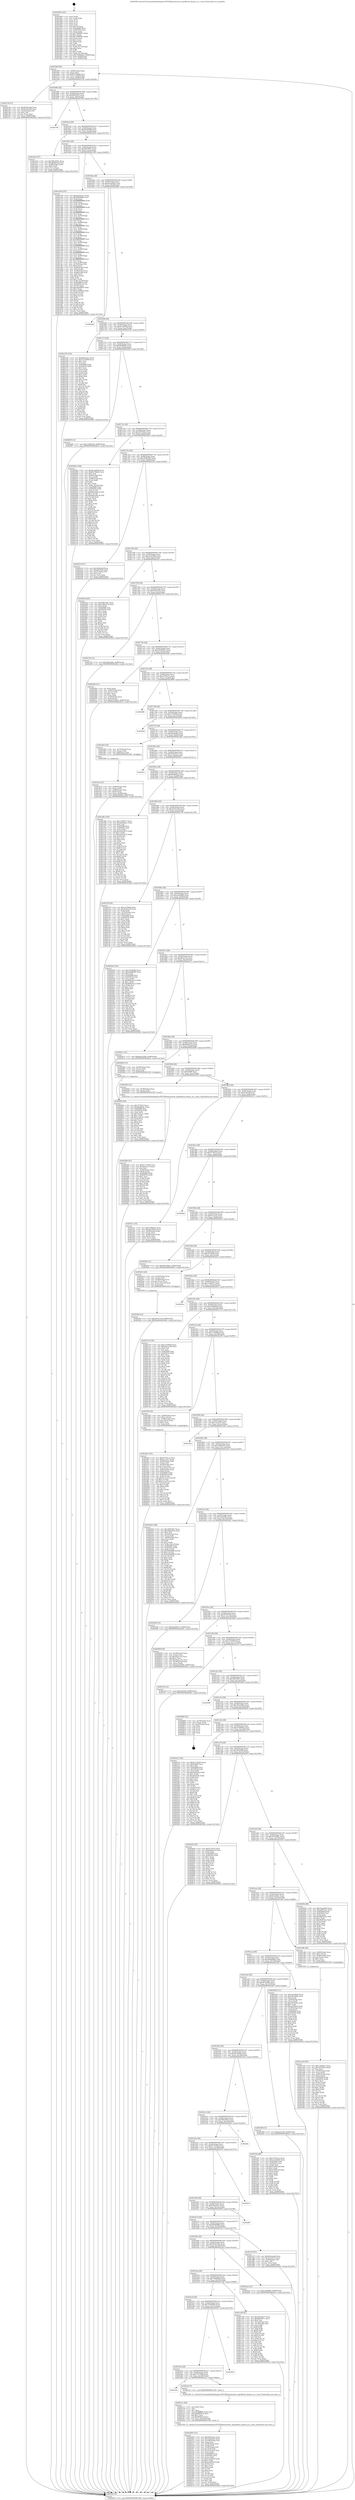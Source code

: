 digraph "0x401600" {
  label = "0x401600 (/mnt/c/Users/mathe/Desktop/tcc/POCII/binaries/extr_mpvfiltersf_demux_in.c_reset_Final-ollvm.out::main(0))"
  labelloc = "t"
  node[shape=record]

  Entry [label="",width=0.3,height=0.3,shape=circle,fillcolor=black,style=filled]
  "0x401669" [label="{
     0x401669 [29]\l
     | [instrs]\l
     &nbsp;&nbsp;0x401669 \<+3\>: mov -0x80(%rbp),%eax\l
     &nbsp;&nbsp;0x40166c \<+2\>: mov %eax,%ecx\l
     &nbsp;&nbsp;0x40166e \<+6\>: sub $0x80c78bb9,%ecx\l
     &nbsp;&nbsp;0x401674 \<+6\>: mov %eax,-0x94(%rbp)\l
     &nbsp;&nbsp;0x40167a \<+6\>: mov %ecx,-0x98(%rbp)\l
     &nbsp;&nbsp;0x401680 \<+6\>: je 000000000040213b \<main+0xb3b\>\l
  }"]
  "0x40213b" [label="{
     0x40213b [27]\l
     | [instrs]\l
     &nbsp;&nbsp;0x40213b \<+5\>: mov $0x6b341edb,%eax\l
     &nbsp;&nbsp;0x402140 \<+5\>: mov $0x9cc95558,%ecx\l
     &nbsp;&nbsp;0x402145 \<+3\>: mov -0x22(%rbp),%dl\l
     &nbsp;&nbsp;0x402148 \<+3\>: test $0x1,%dl\l
     &nbsp;&nbsp;0x40214b \<+3\>: cmovne %ecx,%eax\l
     &nbsp;&nbsp;0x40214e \<+3\>: mov %eax,-0x80(%rbp)\l
     &nbsp;&nbsp;0x402151 \<+5\>: jmp 00000000004029e4 \<main+0x13e4\>\l
  }"]
  "0x401686" [label="{
     0x401686 [28]\l
     | [instrs]\l
     &nbsp;&nbsp;0x401686 \<+5\>: jmp 000000000040168b \<main+0x8b\>\l
     &nbsp;&nbsp;0x40168b \<+6\>: mov -0x94(%rbp),%eax\l
     &nbsp;&nbsp;0x401691 \<+5\>: sub $0x840f10c5,%eax\l
     &nbsp;&nbsp;0x401696 \<+6\>: mov %eax,-0x9c(%rbp)\l
     &nbsp;&nbsp;0x40169c \<+6\>: je 0000000000402708 \<main+0x1108\>\l
  }"]
  Exit [label="",width=0.3,height=0.3,shape=circle,fillcolor=black,style=filled,peripheries=2]
  "0x402708" [label="{
     0x402708\l
  }", style=dashed]
  "0x4016a2" [label="{
     0x4016a2 [28]\l
     | [instrs]\l
     &nbsp;&nbsp;0x4016a2 \<+5\>: jmp 00000000004016a7 \<main+0xa7\>\l
     &nbsp;&nbsp;0x4016a7 \<+6\>: mov -0x94(%rbp),%eax\l
     &nbsp;&nbsp;0x4016ad \<+5\>: sub $0x8e2f2480,%eax\l
     &nbsp;&nbsp;0x4016b2 \<+6\>: mov %eax,-0xa0(%rbp)\l
     &nbsp;&nbsp;0x4016b8 \<+6\>: je 0000000000401de0 \<main+0x7e0\>\l
  }"]
  "0x402692" [label="{
     0x402692 [94]\l
     | [instrs]\l
     &nbsp;&nbsp;0x402692 \<+5\>: mov $0x577f472,%ecx\l
     &nbsp;&nbsp;0x402697 \<+5\>: mov $0x9fa6804c,%edx\l
     &nbsp;&nbsp;0x40269c \<+7\>: mov 0x405068,%esi\l
     &nbsp;&nbsp;0x4026a3 \<+8\>: mov 0x405054,%r8d\l
     &nbsp;&nbsp;0x4026ab \<+3\>: mov %esi,%r9d\l
     &nbsp;&nbsp;0x4026ae \<+7\>: sub $0x7ca2fca1,%r9d\l
     &nbsp;&nbsp;0x4026b5 \<+4\>: sub $0x1,%r9d\l
     &nbsp;&nbsp;0x4026b9 \<+7\>: add $0x7ca2fca1,%r9d\l
     &nbsp;&nbsp;0x4026c0 \<+4\>: imul %r9d,%esi\l
     &nbsp;&nbsp;0x4026c4 \<+3\>: and $0x1,%esi\l
     &nbsp;&nbsp;0x4026c7 \<+3\>: cmp $0x0,%esi\l
     &nbsp;&nbsp;0x4026ca \<+4\>: sete %r10b\l
     &nbsp;&nbsp;0x4026ce \<+4\>: cmp $0xa,%r8d\l
     &nbsp;&nbsp;0x4026d2 \<+4\>: setl %r11b\l
     &nbsp;&nbsp;0x4026d6 \<+3\>: mov %r10b,%bl\l
     &nbsp;&nbsp;0x4026d9 \<+3\>: and %r11b,%bl\l
     &nbsp;&nbsp;0x4026dc \<+3\>: xor %r11b,%r10b\l
     &nbsp;&nbsp;0x4026df \<+3\>: or %r10b,%bl\l
     &nbsp;&nbsp;0x4026e2 \<+3\>: test $0x1,%bl\l
     &nbsp;&nbsp;0x4026e5 \<+3\>: cmovne %edx,%ecx\l
     &nbsp;&nbsp;0x4026e8 \<+3\>: mov %ecx,-0x80(%rbp)\l
     &nbsp;&nbsp;0x4026eb \<+5\>: jmp 00000000004029e4 \<main+0x13e4\>\l
  }"]
  "0x401de0" [label="{
     0x401de0 [27]\l
     | [instrs]\l
     &nbsp;&nbsp;0x401de0 \<+5\>: mov $0x580c8352,%eax\l
     &nbsp;&nbsp;0x401de5 \<+5\>: mov $0xd84483a2,%ecx\l
     &nbsp;&nbsp;0x401dea \<+3\>: mov -0x28(%rbp),%edx\l
     &nbsp;&nbsp;0x401ded \<+3\>: cmp $0x0,%edx\l
     &nbsp;&nbsp;0x401df0 \<+3\>: cmove %ecx,%eax\l
     &nbsp;&nbsp;0x401df3 \<+3\>: mov %eax,-0x80(%rbp)\l
     &nbsp;&nbsp;0x401df6 \<+5\>: jmp 00000000004029e4 \<main+0x13e4\>\l
  }"]
  "0x4016be" [label="{
     0x4016be [28]\l
     | [instrs]\l
     &nbsp;&nbsp;0x4016be \<+5\>: jmp 00000000004016c3 \<main+0xc3\>\l
     &nbsp;&nbsp;0x4016c3 \<+6\>: mov -0x94(%rbp),%eax\l
     &nbsp;&nbsp;0x4016c9 \<+5\>: sub $0x9b67f67c,%eax\l
     &nbsp;&nbsp;0x4016ce \<+6\>: mov %eax,-0xa4(%rbp)\l
     &nbsp;&nbsp;0x4016d4 \<+6\>: je 0000000000401c69 \<main+0x669\>\l
  }"]
  "0x4025fd" [label="{
     0x4025fd [12]\l
     | [instrs]\l
     &nbsp;&nbsp;0x4025fd \<+7\>: movl $0x29791194,-0x80(%rbp)\l
     &nbsp;&nbsp;0x402604 \<+5\>: jmp 00000000004029e4 \<main+0x13e4\>\l
  }"]
  "0x401c69" [label="{
     0x401c69 [278]\l
     | [instrs]\l
     &nbsp;&nbsp;0x401c69 \<+5\>: mov $0xd325d1e7,%eax\l
     &nbsp;&nbsp;0x401c6e \<+5\>: mov $0x666bf986,%ecx\l
     &nbsp;&nbsp;0x401c73 \<+3\>: mov %rsp,%rdx\l
     &nbsp;&nbsp;0x401c76 \<+4\>: add $0xfffffffffffffff0,%rdx\l
     &nbsp;&nbsp;0x401c7a \<+3\>: mov %rdx,%rsp\l
     &nbsp;&nbsp;0x401c7d \<+4\>: mov %rdx,-0x78(%rbp)\l
     &nbsp;&nbsp;0x401c81 \<+3\>: mov %rsp,%rdx\l
     &nbsp;&nbsp;0x401c84 \<+4\>: add $0xfffffffffffffff0,%rdx\l
     &nbsp;&nbsp;0x401c88 \<+3\>: mov %rdx,%rsp\l
     &nbsp;&nbsp;0x401c8b \<+3\>: mov %rsp,%rsi\l
     &nbsp;&nbsp;0x401c8e \<+4\>: add $0xfffffffffffffff0,%rsi\l
     &nbsp;&nbsp;0x401c92 \<+3\>: mov %rsi,%rsp\l
     &nbsp;&nbsp;0x401c95 \<+4\>: mov %rsi,-0x70(%rbp)\l
     &nbsp;&nbsp;0x401c99 \<+3\>: mov %rsp,%rsi\l
     &nbsp;&nbsp;0x401c9c \<+4\>: add $0xfffffffffffffff0,%rsi\l
     &nbsp;&nbsp;0x401ca0 \<+3\>: mov %rsi,%rsp\l
     &nbsp;&nbsp;0x401ca3 \<+4\>: mov %rsi,-0x68(%rbp)\l
     &nbsp;&nbsp;0x401ca7 \<+3\>: mov %rsp,%rsi\l
     &nbsp;&nbsp;0x401caa \<+4\>: add $0xfffffffffffffff0,%rsi\l
     &nbsp;&nbsp;0x401cae \<+3\>: mov %rsi,%rsp\l
     &nbsp;&nbsp;0x401cb1 \<+4\>: mov %rsi,-0x60(%rbp)\l
     &nbsp;&nbsp;0x401cb5 \<+3\>: mov %rsp,%rsi\l
     &nbsp;&nbsp;0x401cb8 \<+4\>: add $0xfffffffffffffff0,%rsi\l
     &nbsp;&nbsp;0x401cbc \<+3\>: mov %rsi,%rsp\l
     &nbsp;&nbsp;0x401cbf \<+4\>: mov %rsi,-0x58(%rbp)\l
     &nbsp;&nbsp;0x401cc3 \<+3\>: mov %rsp,%rsi\l
     &nbsp;&nbsp;0x401cc6 \<+4\>: add $0xfffffffffffffff0,%rsi\l
     &nbsp;&nbsp;0x401cca \<+3\>: mov %rsi,%rsp\l
     &nbsp;&nbsp;0x401ccd \<+4\>: mov %rsi,-0x50(%rbp)\l
     &nbsp;&nbsp;0x401cd1 \<+3\>: mov %rsp,%rsi\l
     &nbsp;&nbsp;0x401cd4 \<+4\>: add $0xfffffffffffffff0,%rsi\l
     &nbsp;&nbsp;0x401cd8 \<+3\>: mov %rsi,%rsp\l
     &nbsp;&nbsp;0x401cdb \<+4\>: mov %rsi,-0x48(%rbp)\l
     &nbsp;&nbsp;0x401cdf \<+3\>: mov %rsp,%rsi\l
     &nbsp;&nbsp;0x401ce2 \<+4\>: add $0xfffffffffffffff0,%rsi\l
     &nbsp;&nbsp;0x401ce6 \<+3\>: mov %rsi,%rsp\l
     &nbsp;&nbsp;0x401ce9 \<+4\>: mov %rsi,-0x40(%rbp)\l
     &nbsp;&nbsp;0x401ced \<+3\>: mov %rsp,%rsi\l
     &nbsp;&nbsp;0x401cf0 \<+4\>: add $0xfffffffffffffff0,%rsi\l
     &nbsp;&nbsp;0x401cf4 \<+3\>: mov %rsi,%rsp\l
     &nbsp;&nbsp;0x401cf7 \<+4\>: mov %rsi,-0x38(%rbp)\l
     &nbsp;&nbsp;0x401cfb \<+4\>: mov -0x78(%rbp),%rsi\l
     &nbsp;&nbsp;0x401cff \<+6\>: movl $0x0,(%rsi)\l
     &nbsp;&nbsp;0x401d05 \<+6\>: mov -0x84(%rbp),%edi\l
     &nbsp;&nbsp;0x401d0b \<+2\>: mov %edi,(%rdx)\l
     &nbsp;&nbsp;0x401d0d \<+4\>: mov -0x70(%rbp),%rsi\l
     &nbsp;&nbsp;0x401d11 \<+7\>: mov -0x90(%rbp),%r8\l
     &nbsp;&nbsp;0x401d18 \<+3\>: mov %r8,(%rsi)\l
     &nbsp;&nbsp;0x401d1b \<+3\>: cmpl $0x2,(%rdx)\l
     &nbsp;&nbsp;0x401d1e \<+4\>: setne %r9b\l
     &nbsp;&nbsp;0x401d22 \<+4\>: and $0x1,%r9b\l
     &nbsp;&nbsp;0x401d26 \<+4\>: mov %r9b,-0x29(%rbp)\l
     &nbsp;&nbsp;0x401d2a \<+8\>: mov 0x405068,%r10d\l
     &nbsp;&nbsp;0x401d32 \<+8\>: mov 0x405054,%r11d\l
     &nbsp;&nbsp;0x401d3a \<+3\>: mov %r10d,%ebx\l
     &nbsp;&nbsp;0x401d3d \<+6\>: add $0xe4ed9835,%ebx\l
     &nbsp;&nbsp;0x401d43 \<+3\>: sub $0x1,%ebx\l
     &nbsp;&nbsp;0x401d46 \<+6\>: sub $0xe4ed9835,%ebx\l
     &nbsp;&nbsp;0x401d4c \<+4\>: imul %ebx,%r10d\l
     &nbsp;&nbsp;0x401d50 \<+4\>: and $0x1,%r10d\l
     &nbsp;&nbsp;0x401d54 \<+4\>: cmp $0x0,%r10d\l
     &nbsp;&nbsp;0x401d58 \<+4\>: sete %r9b\l
     &nbsp;&nbsp;0x401d5c \<+4\>: cmp $0xa,%r11d\l
     &nbsp;&nbsp;0x401d60 \<+4\>: setl %r14b\l
     &nbsp;&nbsp;0x401d64 \<+3\>: mov %r9b,%r15b\l
     &nbsp;&nbsp;0x401d67 \<+3\>: and %r14b,%r15b\l
     &nbsp;&nbsp;0x401d6a \<+3\>: xor %r14b,%r9b\l
     &nbsp;&nbsp;0x401d6d \<+3\>: or %r9b,%r15b\l
     &nbsp;&nbsp;0x401d70 \<+4\>: test $0x1,%r15b\l
     &nbsp;&nbsp;0x401d74 \<+3\>: cmovne %ecx,%eax\l
     &nbsp;&nbsp;0x401d77 \<+3\>: mov %eax,-0x80(%rbp)\l
     &nbsp;&nbsp;0x401d7a \<+5\>: jmp 00000000004029e4 \<main+0x13e4\>\l
  }"]
  "0x4016da" [label="{
     0x4016da [28]\l
     | [instrs]\l
     &nbsp;&nbsp;0x4016da \<+5\>: jmp 00000000004016df \<main+0xdf\>\l
     &nbsp;&nbsp;0x4016df \<+6\>: mov -0x94(%rbp),%eax\l
     &nbsp;&nbsp;0x4016e5 \<+5\>: sub $0x9caad3b0,%eax\l
     &nbsp;&nbsp;0x4016ea \<+6\>: mov %eax,-0xa8(%rbp)\l
     &nbsp;&nbsp;0x4016f0 \<+6\>: je 00000000004028dd \<main+0x12dd\>\l
  }"]
  "0x402460" [label="{
     0x402460 [97]\l
     | [instrs]\l
     &nbsp;&nbsp;0x402460 \<+5\>: mov $0x61110245,%ecx\l
     &nbsp;&nbsp;0x402465 \<+5\>: mov $0xf4daec7e,%edx\l
     &nbsp;&nbsp;0x40246a \<+2\>: xor %esi,%esi\l
     &nbsp;&nbsp;0x40246c \<+4\>: mov -0x38(%rbp),%rax\l
     &nbsp;&nbsp;0x402470 \<+6\>: movl $0x0,(%rax)\l
     &nbsp;&nbsp;0x402476 \<+8\>: mov 0x405068,%r8d\l
     &nbsp;&nbsp;0x40247e \<+8\>: mov 0x405054,%r9d\l
     &nbsp;&nbsp;0x402486 \<+3\>: sub $0x1,%esi\l
     &nbsp;&nbsp;0x402489 \<+3\>: mov %r8d,%r10d\l
     &nbsp;&nbsp;0x40248c \<+3\>: add %esi,%r10d\l
     &nbsp;&nbsp;0x40248f \<+4\>: imul %r10d,%r8d\l
     &nbsp;&nbsp;0x402493 \<+4\>: and $0x1,%r8d\l
     &nbsp;&nbsp;0x402497 \<+4\>: cmp $0x0,%r8d\l
     &nbsp;&nbsp;0x40249b \<+4\>: sete %r11b\l
     &nbsp;&nbsp;0x40249f \<+4\>: cmp $0xa,%r9d\l
     &nbsp;&nbsp;0x4024a3 \<+3\>: setl %bl\l
     &nbsp;&nbsp;0x4024a6 \<+3\>: mov %r11b,%r14b\l
     &nbsp;&nbsp;0x4024a9 \<+3\>: and %bl,%r14b\l
     &nbsp;&nbsp;0x4024ac \<+3\>: xor %bl,%r11b\l
     &nbsp;&nbsp;0x4024af \<+3\>: or %r11b,%r14b\l
     &nbsp;&nbsp;0x4024b2 \<+4\>: test $0x1,%r14b\l
     &nbsp;&nbsp;0x4024b6 \<+3\>: cmovne %edx,%ecx\l
     &nbsp;&nbsp;0x4024b9 \<+3\>: mov %ecx,-0x80(%rbp)\l
     &nbsp;&nbsp;0x4024bc \<+5\>: jmp 00000000004029e4 \<main+0x13e4\>\l
  }"]
  "0x4028dd" [label="{
     0x4028dd\l
  }", style=dashed]
  "0x4016f6" [label="{
     0x4016f6 [28]\l
     | [instrs]\l
     &nbsp;&nbsp;0x4016f6 \<+5\>: jmp 00000000004016fb \<main+0xfb\>\l
     &nbsp;&nbsp;0x4016fb \<+6\>: mov -0x94(%rbp),%eax\l
     &nbsp;&nbsp;0x401701 \<+5\>: sub $0x9cc95558,%eax\l
     &nbsp;&nbsp;0x401706 \<+6\>: mov %eax,-0xac(%rbp)\l
     &nbsp;&nbsp;0x40170c \<+6\>: je 0000000000402156 \<main+0xb56\>\l
  }"]
  "0x402209" [label="{
     0x402209 [121]\l
     | [instrs]\l
     &nbsp;&nbsp;0x402209 \<+5\>: mov $0x656ee41e,%ecx\l
     &nbsp;&nbsp;0x40220e \<+5\>: mov $0x1feda58e,%edx\l
     &nbsp;&nbsp;0x402213 \<+6\>: mov -0x164(%rbp),%esi\l
     &nbsp;&nbsp;0x402219 \<+3\>: imul %eax,%esi\l
     &nbsp;&nbsp;0x40221c \<+4\>: mov -0x58(%rbp),%rdi\l
     &nbsp;&nbsp;0x402220 \<+3\>: mov (%rdi),%rdi\l
     &nbsp;&nbsp;0x402223 \<+4\>: mov -0x50(%rbp),%r8\l
     &nbsp;&nbsp;0x402227 \<+3\>: movslq (%r8),%r8\l
     &nbsp;&nbsp;0x40222a \<+4\>: mov (%rdi,%r8,8),%rdi\l
     &nbsp;&nbsp;0x40222e \<+2\>: mov %esi,(%rdi)\l
     &nbsp;&nbsp;0x402230 \<+7\>: mov 0x405068,%eax\l
     &nbsp;&nbsp;0x402237 \<+7\>: mov 0x405054,%esi\l
     &nbsp;&nbsp;0x40223e \<+3\>: mov %eax,%r9d\l
     &nbsp;&nbsp;0x402241 \<+7\>: sub $0x41b4823f,%r9d\l
     &nbsp;&nbsp;0x402248 \<+4\>: sub $0x1,%r9d\l
     &nbsp;&nbsp;0x40224c \<+7\>: add $0x41b4823f,%r9d\l
     &nbsp;&nbsp;0x402253 \<+4\>: imul %r9d,%eax\l
     &nbsp;&nbsp;0x402257 \<+3\>: and $0x1,%eax\l
     &nbsp;&nbsp;0x40225a \<+3\>: cmp $0x0,%eax\l
     &nbsp;&nbsp;0x40225d \<+4\>: sete %r10b\l
     &nbsp;&nbsp;0x402261 \<+3\>: cmp $0xa,%esi\l
     &nbsp;&nbsp;0x402264 \<+4\>: setl %r11b\l
     &nbsp;&nbsp;0x402268 \<+3\>: mov %r10b,%bl\l
     &nbsp;&nbsp;0x40226b \<+3\>: and %r11b,%bl\l
     &nbsp;&nbsp;0x40226e \<+3\>: xor %r11b,%r10b\l
     &nbsp;&nbsp;0x402271 \<+3\>: or %r10b,%bl\l
     &nbsp;&nbsp;0x402274 \<+3\>: test $0x1,%bl\l
     &nbsp;&nbsp;0x402277 \<+3\>: cmovne %edx,%ecx\l
     &nbsp;&nbsp;0x40227a \<+3\>: mov %ecx,-0x80(%rbp)\l
     &nbsp;&nbsp;0x40227d \<+5\>: jmp 00000000004029e4 \<main+0x13e4\>\l
  }"]
  "0x402156" [label="{
     0x402156 [134]\l
     | [instrs]\l
     &nbsp;&nbsp;0x402156 \<+5\>: mov $0x656ee41e,%eax\l
     &nbsp;&nbsp;0x40215b \<+5\>: mov $0x7fc37669,%ecx\l
     &nbsp;&nbsp;0x402160 \<+2\>: mov $0x1,%dl\l
     &nbsp;&nbsp;0x402162 \<+2\>: xor %esi,%esi\l
     &nbsp;&nbsp;0x402164 \<+7\>: mov 0x405068,%edi\l
     &nbsp;&nbsp;0x40216b \<+8\>: mov 0x405054,%r8d\l
     &nbsp;&nbsp;0x402173 \<+3\>: sub $0x1,%esi\l
     &nbsp;&nbsp;0x402176 \<+3\>: mov %edi,%r9d\l
     &nbsp;&nbsp;0x402179 \<+3\>: add %esi,%r9d\l
     &nbsp;&nbsp;0x40217c \<+4\>: imul %r9d,%edi\l
     &nbsp;&nbsp;0x402180 \<+3\>: and $0x1,%edi\l
     &nbsp;&nbsp;0x402183 \<+3\>: cmp $0x0,%edi\l
     &nbsp;&nbsp;0x402186 \<+4\>: sete %r10b\l
     &nbsp;&nbsp;0x40218a \<+4\>: cmp $0xa,%r8d\l
     &nbsp;&nbsp;0x40218e \<+4\>: setl %r11b\l
     &nbsp;&nbsp;0x402192 \<+3\>: mov %r10b,%bl\l
     &nbsp;&nbsp;0x402195 \<+3\>: xor $0xff,%bl\l
     &nbsp;&nbsp;0x402198 \<+3\>: mov %r11b,%r14b\l
     &nbsp;&nbsp;0x40219b \<+4\>: xor $0xff,%r14b\l
     &nbsp;&nbsp;0x40219f \<+3\>: xor $0x1,%dl\l
     &nbsp;&nbsp;0x4021a2 \<+3\>: mov %bl,%r15b\l
     &nbsp;&nbsp;0x4021a5 \<+4\>: and $0xff,%r15b\l
     &nbsp;&nbsp;0x4021a9 \<+3\>: and %dl,%r10b\l
     &nbsp;&nbsp;0x4021ac \<+3\>: mov %r14b,%r12b\l
     &nbsp;&nbsp;0x4021af \<+4\>: and $0xff,%r12b\l
     &nbsp;&nbsp;0x4021b3 \<+3\>: and %dl,%r11b\l
     &nbsp;&nbsp;0x4021b6 \<+3\>: or %r10b,%r15b\l
     &nbsp;&nbsp;0x4021b9 \<+3\>: or %r11b,%r12b\l
     &nbsp;&nbsp;0x4021bc \<+3\>: xor %r12b,%r15b\l
     &nbsp;&nbsp;0x4021bf \<+3\>: or %r14b,%bl\l
     &nbsp;&nbsp;0x4021c2 \<+3\>: xor $0xff,%bl\l
     &nbsp;&nbsp;0x4021c5 \<+3\>: or $0x1,%dl\l
     &nbsp;&nbsp;0x4021c8 \<+2\>: and %dl,%bl\l
     &nbsp;&nbsp;0x4021ca \<+3\>: or %bl,%r15b\l
     &nbsp;&nbsp;0x4021cd \<+4\>: test $0x1,%r15b\l
     &nbsp;&nbsp;0x4021d1 \<+3\>: cmovne %ecx,%eax\l
     &nbsp;&nbsp;0x4021d4 \<+3\>: mov %eax,-0x80(%rbp)\l
     &nbsp;&nbsp;0x4021d7 \<+5\>: jmp 00000000004029e4 \<main+0x13e4\>\l
  }"]
  "0x401712" [label="{
     0x401712 [28]\l
     | [instrs]\l
     &nbsp;&nbsp;0x401712 \<+5\>: jmp 0000000000401717 \<main+0x117\>\l
     &nbsp;&nbsp;0x401717 \<+6\>: mov -0x94(%rbp),%eax\l
     &nbsp;&nbsp;0x40171d \<+5\>: sub $0x9fa6804c,%eax\l
     &nbsp;&nbsp;0x401722 \<+6\>: mov %eax,-0xb0(%rbp)\l
     &nbsp;&nbsp;0x401728 \<+6\>: je 00000000004026f0 \<main+0x10f0\>\l
  }"]
  "0x4021e1" [label="{
     0x4021e1 [40]\l
     | [instrs]\l
     &nbsp;&nbsp;0x4021e1 \<+5\>: mov $0x2,%ecx\l
     &nbsp;&nbsp;0x4021e6 \<+1\>: cltd\l
     &nbsp;&nbsp;0x4021e7 \<+2\>: idiv %ecx\l
     &nbsp;&nbsp;0x4021e9 \<+6\>: imul $0xfffffffe,%edx,%ecx\l
     &nbsp;&nbsp;0x4021ef \<+6\>: add $0x884f2c9,%ecx\l
     &nbsp;&nbsp;0x4021f5 \<+3\>: add $0x1,%ecx\l
     &nbsp;&nbsp;0x4021f8 \<+6\>: sub $0x884f2c9,%ecx\l
     &nbsp;&nbsp;0x4021fe \<+6\>: mov %ecx,-0x164(%rbp)\l
     &nbsp;&nbsp;0x402204 \<+5\>: call 0000000000401160 \<next_i\>\l
     | [calls]\l
     &nbsp;&nbsp;0x401160 \{1\} (/mnt/c/Users/mathe/Desktop/tcc/POCII/binaries/extr_mpvfiltersf_demux_in.c_reset_Final-ollvm.out::next_i)\l
  }"]
  "0x4026f0" [label="{
     0x4026f0 [12]\l
     | [instrs]\l
     &nbsp;&nbsp;0x4026f0 \<+7\>: movl $0x156d05a9,-0x80(%rbp)\l
     &nbsp;&nbsp;0x4026f7 \<+5\>: jmp 00000000004029e4 \<main+0x13e4\>\l
  }"]
  "0x40172e" [label="{
     0x40172e [28]\l
     | [instrs]\l
     &nbsp;&nbsp;0x40172e \<+5\>: jmp 0000000000401733 \<main+0x133\>\l
     &nbsp;&nbsp;0x401733 \<+6\>: mov -0x94(%rbp),%eax\l
     &nbsp;&nbsp;0x401739 \<+5\>: sub $0xa4875dce,%eax\l
     &nbsp;&nbsp;0x40173e \<+6\>: mov %eax,-0xb4(%rbp)\l
     &nbsp;&nbsp;0x401744 \<+6\>: je 0000000000402093 \<main+0xa93\>\l
  }"]
  "0x401bfe" [label="{
     0x401bfe\l
  }", style=dashed]
  "0x402093" [label="{
     0x402093 [168]\l
     | [instrs]\l
     &nbsp;&nbsp;0x402093 \<+5\>: mov $0x9caad3b0,%eax\l
     &nbsp;&nbsp;0x402098 \<+5\>: mov $0x80c78bb9,%ecx\l
     &nbsp;&nbsp;0x40209d \<+2\>: mov $0x1,%dl\l
     &nbsp;&nbsp;0x40209f \<+4\>: mov -0x40(%rbp),%rsi\l
     &nbsp;&nbsp;0x4020a3 \<+2\>: mov (%rsi),%edi\l
     &nbsp;&nbsp;0x4020a5 \<+4\>: mov -0x48(%rbp),%rsi\l
     &nbsp;&nbsp;0x4020a9 \<+2\>: cmp (%rsi),%edi\l
     &nbsp;&nbsp;0x4020ab \<+4\>: setl %r8b\l
     &nbsp;&nbsp;0x4020af \<+4\>: and $0x1,%r8b\l
     &nbsp;&nbsp;0x4020b3 \<+4\>: mov %r8b,-0x22(%rbp)\l
     &nbsp;&nbsp;0x4020b7 \<+7\>: mov 0x405068,%edi\l
     &nbsp;&nbsp;0x4020be \<+8\>: mov 0x405054,%r9d\l
     &nbsp;&nbsp;0x4020c6 \<+3\>: mov %edi,%r10d\l
     &nbsp;&nbsp;0x4020c9 \<+7\>: sub $0xf4ebc0da,%r10d\l
     &nbsp;&nbsp;0x4020d0 \<+4\>: sub $0x1,%r10d\l
     &nbsp;&nbsp;0x4020d4 \<+7\>: add $0xf4ebc0da,%r10d\l
     &nbsp;&nbsp;0x4020db \<+4\>: imul %r10d,%edi\l
     &nbsp;&nbsp;0x4020df \<+3\>: and $0x1,%edi\l
     &nbsp;&nbsp;0x4020e2 \<+3\>: cmp $0x0,%edi\l
     &nbsp;&nbsp;0x4020e5 \<+4\>: sete %r8b\l
     &nbsp;&nbsp;0x4020e9 \<+4\>: cmp $0xa,%r9d\l
     &nbsp;&nbsp;0x4020ed \<+4\>: setl %r11b\l
     &nbsp;&nbsp;0x4020f1 \<+3\>: mov %r8b,%bl\l
     &nbsp;&nbsp;0x4020f4 \<+3\>: xor $0xff,%bl\l
     &nbsp;&nbsp;0x4020f7 \<+3\>: mov %r11b,%r14b\l
     &nbsp;&nbsp;0x4020fa \<+4\>: xor $0xff,%r14b\l
     &nbsp;&nbsp;0x4020fe \<+3\>: xor $0x0,%dl\l
     &nbsp;&nbsp;0x402101 \<+3\>: mov %bl,%r15b\l
     &nbsp;&nbsp;0x402104 \<+4\>: and $0x0,%r15b\l
     &nbsp;&nbsp;0x402108 \<+3\>: and %dl,%r8b\l
     &nbsp;&nbsp;0x40210b \<+3\>: mov %r14b,%r12b\l
     &nbsp;&nbsp;0x40210e \<+4\>: and $0x0,%r12b\l
     &nbsp;&nbsp;0x402112 \<+3\>: and %dl,%r11b\l
     &nbsp;&nbsp;0x402115 \<+3\>: or %r8b,%r15b\l
     &nbsp;&nbsp;0x402118 \<+3\>: or %r11b,%r12b\l
     &nbsp;&nbsp;0x40211b \<+3\>: xor %r12b,%r15b\l
     &nbsp;&nbsp;0x40211e \<+3\>: or %r14b,%bl\l
     &nbsp;&nbsp;0x402121 \<+3\>: xor $0xff,%bl\l
     &nbsp;&nbsp;0x402124 \<+3\>: or $0x0,%dl\l
     &nbsp;&nbsp;0x402127 \<+2\>: and %dl,%bl\l
     &nbsp;&nbsp;0x402129 \<+3\>: or %bl,%r15b\l
     &nbsp;&nbsp;0x40212c \<+4\>: test $0x1,%r15b\l
     &nbsp;&nbsp;0x402130 \<+3\>: cmovne %ecx,%eax\l
     &nbsp;&nbsp;0x402133 \<+3\>: mov %eax,-0x80(%rbp)\l
     &nbsp;&nbsp;0x402136 \<+5\>: jmp 00000000004029e4 \<main+0x13e4\>\l
  }"]
  "0x40174a" [label="{
     0x40174a [28]\l
     | [instrs]\l
     &nbsp;&nbsp;0x40174a \<+5\>: jmp 000000000040174f \<main+0x14f\>\l
     &nbsp;&nbsp;0x40174f \<+6\>: mov -0x94(%rbp),%eax\l
     &nbsp;&nbsp;0x401755 \<+5\>: sub $0xa6b835d3,%eax\l
     &nbsp;&nbsp;0x40175a \<+6\>: mov %eax,-0xb8(%rbp)\l
     &nbsp;&nbsp;0x401760 \<+6\>: je 00000000004025c8 \<main+0xfc8\>\l
  }"]
  "0x4021dc" [label="{
     0x4021dc [5]\l
     | [instrs]\l
     &nbsp;&nbsp;0x4021dc \<+5\>: call 0000000000401160 \<next_i\>\l
     | [calls]\l
     &nbsp;&nbsp;0x401160 \{1\} (/mnt/c/Users/mathe/Desktop/tcc/POCII/binaries/extr_mpvfiltersf_demux_in.c_reset_Final-ollvm.out::next_i)\l
  }"]
  "0x4025c8" [label="{
     0x4025c8 [27]\l
     | [instrs]\l
     &nbsp;&nbsp;0x4025c8 \<+5\>: mov $0x3d02af4f,%eax\l
     &nbsp;&nbsp;0x4025cd \<+5\>: mov $0xd915b58,%ecx\l
     &nbsp;&nbsp;0x4025d2 \<+3\>: mov -0x21(%rbp),%dl\l
     &nbsp;&nbsp;0x4025d5 \<+3\>: test $0x1,%dl\l
     &nbsp;&nbsp;0x4025d8 \<+3\>: cmovne %ecx,%eax\l
     &nbsp;&nbsp;0x4025db \<+3\>: mov %eax,-0x80(%rbp)\l
     &nbsp;&nbsp;0x4025de \<+5\>: jmp 00000000004029e4 \<main+0x13e4\>\l
  }"]
  "0x401766" [label="{
     0x401766 [28]\l
     | [instrs]\l
     &nbsp;&nbsp;0x401766 \<+5\>: jmp 000000000040176b \<main+0x16b\>\l
     &nbsp;&nbsp;0x40176b \<+6\>: mov -0x94(%rbp),%eax\l
     &nbsp;&nbsp;0x401771 \<+5\>: sub $0xabe22584,%eax\l
     &nbsp;&nbsp;0x401776 \<+6\>: mov %eax,-0xbc(%rbp)\l
     &nbsp;&nbsp;0x40177c \<+6\>: je 00000000004024cd \<main+0xecd\>\l
  }"]
  "0x401be2" [label="{
     0x401be2 [28]\l
     | [instrs]\l
     &nbsp;&nbsp;0x401be2 \<+5\>: jmp 0000000000401be7 \<main+0x5e7\>\l
     &nbsp;&nbsp;0x401be7 \<+6\>: mov -0x94(%rbp),%eax\l
     &nbsp;&nbsp;0x401bed \<+5\>: sub $0x7fc37669,%eax\l
     &nbsp;&nbsp;0x401bf2 \<+6\>: mov %eax,-0x160(%rbp)\l
     &nbsp;&nbsp;0x401bf8 \<+6\>: je 00000000004021dc \<main+0xbdc\>\l
  }"]
  "0x4024cd" [label="{
     0x4024cd [83]\l
     | [instrs]\l
     &nbsp;&nbsp;0x4024cd \<+5\>: mov $0x36f07647,%eax\l
     &nbsp;&nbsp;0x4024d2 \<+5\>: mov $0x1d84cb75,%ecx\l
     &nbsp;&nbsp;0x4024d7 \<+2\>: xor %edx,%edx\l
     &nbsp;&nbsp;0x4024d9 \<+7\>: mov 0x405068,%esi\l
     &nbsp;&nbsp;0x4024e0 \<+7\>: mov 0x405054,%edi\l
     &nbsp;&nbsp;0x4024e7 \<+3\>: sub $0x1,%edx\l
     &nbsp;&nbsp;0x4024ea \<+3\>: mov %esi,%r8d\l
     &nbsp;&nbsp;0x4024ed \<+3\>: add %edx,%r8d\l
     &nbsp;&nbsp;0x4024f0 \<+4\>: imul %r8d,%esi\l
     &nbsp;&nbsp;0x4024f4 \<+3\>: and $0x1,%esi\l
     &nbsp;&nbsp;0x4024f7 \<+3\>: cmp $0x0,%esi\l
     &nbsp;&nbsp;0x4024fa \<+4\>: sete %r9b\l
     &nbsp;&nbsp;0x4024fe \<+3\>: cmp $0xa,%edi\l
     &nbsp;&nbsp;0x402501 \<+4\>: setl %r10b\l
     &nbsp;&nbsp;0x402505 \<+3\>: mov %r9b,%r11b\l
     &nbsp;&nbsp;0x402508 \<+3\>: and %r10b,%r11b\l
     &nbsp;&nbsp;0x40250b \<+3\>: xor %r10b,%r9b\l
     &nbsp;&nbsp;0x40250e \<+3\>: or %r9b,%r11b\l
     &nbsp;&nbsp;0x402511 \<+4\>: test $0x1,%r11b\l
     &nbsp;&nbsp;0x402515 \<+3\>: cmovne %ecx,%eax\l
     &nbsp;&nbsp;0x402518 \<+3\>: mov %eax,-0x80(%rbp)\l
     &nbsp;&nbsp;0x40251b \<+5\>: jmp 00000000004029e4 \<main+0x13e4\>\l
  }"]
  "0x401782" [label="{
     0x401782 [28]\l
     | [instrs]\l
     &nbsp;&nbsp;0x401782 \<+5\>: jmp 0000000000401787 \<main+0x187\>\l
     &nbsp;&nbsp;0x401787 \<+6\>: mov -0x94(%rbp),%eax\l
     &nbsp;&nbsp;0x40178d \<+5\>: sub $0xb42fc253,%eax\l
     &nbsp;&nbsp;0x401792 \<+6\>: mov %eax,-0xc0(%rbp)\l
     &nbsp;&nbsp;0x401798 \<+6\>: je 00000000004027fd \<main+0x11fd\>\l
  }"]
  "0x402955" [label="{
     0x402955\l
  }", style=dashed]
  "0x4027fd" [label="{
     0x4027fd [12]\l
     | [instrs]\l
     &nbsp;&nbsp;0x4027fd \<+7\>: movl $0x392a2b8a,-0x80(%rbp)\l
     &nbsp;&nbsp;0x402804 \<+5\>: jmp 00000000004029e4 \<main+0x13e4\>\l
  }"]
  "0x40179e" [label="{
     0x40179e [28]\l
     | [instrs]\l
     &nbsp;&nbsp;0x40179e \<+5\>: jmp 00000000004017a3 \<main+0x1a3\>\l
     &nbsp;&nbsp;0x4017a3 \<+6\>: mov -0x94(%rbp),%eax\l
     &nbsp;&nbsp;0x4017a9 \<+5\>: sub $0xb4a99531,%eax\l
     &nbsp;&nbsp;0x4017ae \<+6\>: mov %eax,-0xc4(%rbp)\l
     &nbsp;&nbsp;0x4017b4 \<+6\>: je 000000000040228e \<main+0xc8e\>\l
  }"]
  "0x401fb2" [label="{
     0x401fb2 [125]\l
     | [instrs]\l
     &nbsp;&nbsp;0x401fb2 \<+5\>: mov $0xc0754c1e,%ecx\l
     &nbsp;&nbsp;0x401fb7 \<+5\>: mov $0x91c2ce1,%edx\l
     &nbsp;&nbsp;0x401fbc \<+4\>: mov -0x58(%rbp),%rdi\l
     &nbsp;&nbsp;0x401fc0 \<+3\>: mov (%rdi),%rdi\l
     &nbsp;&nbsp;0x401fc3 \<+4\>: mov -0x50(%rbp),%rsi\l
     &nbsp;&nbsp;0x401fc7 \<+3\>: movslq (%rsi),%rsi\l
     &nbsp;&nbsp;0x401fca \<+4\>: mov %rax,(%rdi,%rsi,8)\l
     &nbsp;&nbsp;0x401fce \<+4\>: mov -0x40(%rbp),%rax\l
     &nbsp;&nbsp;0x401fd2 \<+6\>: movl $0x0,(%rax)\l
     &nbsp;&nbsp;0x401fd8 \<+8\>: mov 0x405068,%r8d\l
     &nbsp;&nbsp;0x401fe0 \<+8\>: mov 0x405054,%r9d\l
     &nbsp;&nbsp;0x401fe8 \<+3\>: mov %r8d,%r10d\l
     &nbsp;&nbsp;0x401feb \<+7\>: sub $0x21cec57a,%r10d\l
     &nbsp;&nbsp;0x401ff2 \<+4\>: sub $0x1,%r10d\l
     &nbsp;&nbsp;0x401ff6 \<+7\>: add $0x21cec57a,%r10d\l
     &nbsp;&nbsp;0x401ffd \<+4\>: imul %r10d,%r8d\l
     &nbsp;&nbsp;0x402001 \<+4\>: and $0x1,%r8d\l
     &nbsp;&nbsp;0x402005 \<+4\>: cmp $0x0,%r8d\l
     &nbsp;&nbsp;0x402009 \<+4\>: sete %r11b\l
     &nbsp;&nbsp;0x40200d \<+4\>: cmp $0xa,%r9d\l
     &nbsp;&nbsp;0x402011 \<+3\>: setl %bl\l
     &nbsp;&nbsp;0x402014 \<+3\>: mov %r11b,%r14b\l
     &nbsp;&nbsp;0x402017 \<+3\>: and %bl,%r14b\l
     &nbsp;&nbsp;0x40201a \<+3\>: xor %bl,%r11b\l
     &nbsp;&nbsp;0x40201d \<+3\>: or %r11b,%r14b\l
     &nbsp;&nbsp;0x402020 \<+4\>: test $0x1,%r14b\l
     &nbsp;&nbsp;0x402024 \<+3\>: cmovne %edx,%ecx\l
     &nbsp;&nbsp;0x402027 \<+3\>: mov %ecx,-0x80(%rbp)\l
     &nbsp;&nbsp;0x40202a \<+5\>: jmp 00000000004029e4 \<main+0x13e4\>\l
  }"]
  "0x40228e" [label="{
     0x40228e [31]\l
     | [instrs]\l
     &nbsp;&nbsp;0x40228e \<+2\>: xor %eax,%eax\l
     &nbsp;&nbsp;0x402290 \<+4\>: mov -0x40(%rbp),%rcx\l
     &nbsp;&nbsp;0x402294 \<+2\>: mov (%rcx),%edx\l
     &nbsp;&nbsp;0x402296 \<+3\>: sub $0x1,%eax\l
     &nbsp;&nbsp;0x402299 \<+2\>: sub %eax,%edx\l
     &nbsp;&nbsp;0x40229b \<+4\>: mov -0x40(%rbp),%rcx\l
     &nbsp;&nbsp;0x40229f \<+2\>: mov %edx,(%rcx)\l
     &nbsp;&nbsp;0x4022a1 \<+7\>: movl $0x40705bb1,-0x80(%rbp)\l
     &nbsp;&nbsp;0x4022a8 \<+5\>: jmp 00000000004029e4 \<main+0x13e4\>\l
  }"]
  "0x4017ba" [label="{
     0x4017ba [28]\l
     | [instrs]\l
     &nbsp;&nbsp;0x4017ba \<+5\>: jmp 00000000004017bf \<main+0x1bf\>\l
     &nbsp;&nbsp;0x4017bf \<+6\>: mov -0x94(%rbp),%eax\l
     &nbsp;&nbsp;0x4017c5 \<+5\>: sub $0xc0754c1e,%eax\l
     &nbsp;&nbsp;0x4017ca \<+6\>: mov %eax,-0xc8(%rbp)\l
     &nbsp;&nbsp;0x4017d0 \<+6\>: je 0000000000402898 \<main+0x1298\>\l
  }"]
  "0x401ea8" [label="{
     0x401ea8 [104]\l
     | [instrs]\l
     &nbsp;&nbsp;0x401ea8 \<+5\>: mov $0x11b8f317,%ecx\l
     &nbsp;&nbsp;0x401ead \<+5\>: mov $0x314358cf,%edx\l
     &nbsp;&nbsp;0x401eb2 \<+2\>: xor %esi,%esi\l
     &nbsp;&nbsp;0x401eb4 \<+4\>: mov -0x58(%rbp),%rdi\l
     &nbsp;&nbsp;0x401eb8 \<+3\>: mov %rax,(%rdi)\l
     &nbsp;&nbsp;0x401ebb \<+4\>: mov -0x50(%rbp),%rax\l
     &nbsp;&nbsp;0x401ebf \<+6\>: movl $0x0,(%rax)\l
     &nbsp;&nbsp;0x401ec5 \<+8\>: mov 0x405068,%r8d\l
     &nbsp;&nbsp;0x401ecd \<+8\>: mov 0x405054,%r9d\l
     &nbsp;&nbsp;0x401ed5 \<+3\>: sub $0x1,%esi\l
     &nbsp;&nbsp;0x401ed8 \<+3\>: mov %r8d,%r10d\l
     &nbsp;&nbsp;0x401edb \<+3\>: add %esi,%r10d\l
     &nbsp;&nbsp;0x401ede \<+4\>: imul %r10d,%r8d\l
     &nbsp;&nbsp;0x401ee2 \<+4\>: and $0x1,%r8d\l
     &nbsp;&nbsp;0x401ee6 \<+4\>: cmp $0x0,%r8d\l
     &nbsp;&nbsp;0x401eea \<+4\>: sete %r11b\l
     &nbsp;&nbsp;0x401eee \<+4\>: cmp $0xa,%r9d\l
     &nbsp;&nbsp;0x401ef2 \<+3\>: setl %bl\l
     &nbsp;&nbsp;0x401ef5 \<+3\>: mov %r11b,%r14b\l
     &nbsp;&nbsp;0x401ef8 \<+3\>: and %bl,%r14b\l
     &nbsp;&nbsp;0x401efb \<+3\>: xor %bl,%r11b\l
     &nbsp;&nbsp;0x401efe \<+3\>: or %r11b,%r14b\l
     &nbsp;&nbsp;0x401f01 \<+4\>: test $0x1,%r14b\l
     &nbsp;&nbsp;0x401f05 \<+3\>: cmovne %edx,%ecx\l
     &nbsp;&nbsp;0x401f08 \<+3\>: mov %ecx,-0x80(%rbp)\l
     &nbsp;&nbsp;0x401f0b \<+5\>: jmp 00000000004029e4 \<main+0x13e4\>\l
  }"]
  "0x402898" [label="{
     0x402898\l
  }", style=dashed]
  "0x4017d6" [label="{
     0x4017d6 [28]\l
     | [instrs]\l
     &nbsp;&nbsp;0x4017d6 \<+5\>: jmp 00000000004017db \<main+0x1db\>\l
     &nbsp;&nbsp;0x4017db \<+6\>: mov -0x94(%rbp),%eax\l
     &nbsp;&nbsp;0x4017e1 \<+5\>: sub $0xcc076f4d,%eax\l
     &nbsp;&nbsp;0x4017e6 \<+6\>: mov %eax,-0xcc(%rbp)\l
     &nbsp;&nbsp;0x4017ec \<+6\>: je 00000000004029d3 \<main+0x13d3\>\l
  }"]
  "0x401dc5" [label="{
     0x401dc5 [27]\l
     | [instrs]\l
     &nbsp;&nbsp;0x401dc5 \<+4\>: mov -0x68(%rbp),%rdi\l
     &nbsp;&nbsp;0x401dc9 \<+2\>: mov %eax,(%rdi)\l
     &nbsp;&nbsp;0x401dcb \<+4\>: mov -0x68(%rbp),%rdi\l
     &nbsp;&nbsp;0x401dcf \<+2\>: mov (%rdi),%eax\l
     &nbsp;&nbsp;0x401dd1 \<+3\>: mov %eax,-0x28(%rbp)\l
     &nbsp;&nbsp;0x401dd4 \<+7\>: movl $0x8e2f2480,-0x80(%rbp)\l
     &nbsp;&nbsp;0x401ddb \<+5\>: jmp 00000000004029e4 \<main+0x13e4\>\l
  }"]
  "0x4029d3" [label="{
     0x4029d3\l
  }", style=dashed]
  "0x4017f2" [label="{
     0x4017f2 [28]\l
     | [instrs]\l
     &nbsp;&nbsp;0x4017f2 \<+5\>: jmp 00000000004017f7 \<main+0x1f7\>\l
     &nbsp;&nbsp;0x4017f7 \<+6\>: mov -0x94(%rbp),%eax\l
     &nbsp;&nbsp;0x4017fd \<+5\>: sub $0xd0abadeb,%eax\l
     &nbsp;&nbsp;0x401802 \<+6\>: mov %eax,-0xd0(%rbp)\l
     &nbsp;&nbsp;0x401808 \<+6\>: je 0000000000401db5 \<main+0x7b5\>\l
  }"]
  "0x401600" [label="{
     0x401600 [105]\l
     | [instrs]\l
     &nbsp;&nbsp;0x401600 \<+1\>: push %rbp\l
     &nbsp;&nbsp;0x401601 \<+3\>: mov %rsp,%rbp\l
     &nbsp;&nbsp;0x401604 \<+2\>: push %r15\l
     &nbsp;&nbsp;0x401606 \<+2\>: push %r14\l
     &nbsp;&nbsp;0x401608 \<+2\>: push %r12\l
     &nbsp;&nbsp;0x40160a \<+1\>: push %rbx\l
     &nbsp;&nbsp;0x40160b \<+7\>: sub $0x170,%rsp\l
     &nbsp;&nbsp;0x401612 \<+7\>: mov 0x405068,%eax\l
     &nbsp;&nbsp;0x401619 \<+7\>: mov 0x405054,%ecx\l
     &nbsp;&nbsp;0x401620 \<+2\>: mov %eax,%edx\l
     &nbsp;&nbsp;0x401622 \<+6\>: sub $0x758669f1,%edx\l
     &nbsp;&nbsp;0x401628 \<+3\>: sub $0x1,%edx\l
     &nbsp;&nbsp;0x40162b \<+6\>: add $0x758669f1,%edx\l
     &nbsp;&nbsp;0x401631 \<+3\>: imul %edx,%eax\l
     &nbsp;&nbsp;0x401634 \<+3\>: and $0x1,%eax\l
     &nbsp;&nbsp;0x401637 \<+3\>: cmp $0x0,%eax\l
     &nbsp;&nbsp;0x40163a \<+4\>: sete %r8b\l
     &nbsp;&nbsp;0x40163e \<+4\>: and $0x1,%r8b\l
     &nbsp;&nbsp;0x401642 \<+4\>: mov %r8b,-0x7a(%rbp)\l
     &nbsp;&nbsp;0x401646 \<+3\>: cmp $0xa,%ecx\l
     &nbsp;&nbsp;0x401649 \<+4\>: setl %r8b\l
     &nbsp;&nbsp;0x40164d \<+4\>: and $0x1,%r8b\l
     &nbsp;&nbsp;0x401651 \<+4\>: mov %r8b,-0x79(%rbp)\l
     &nbsp;&nbsp;0x401655 \<+7\>: movl $0x72668a65,-0x80(%rbp)\l
     &nbsp;&nbsp;0x40165c \<+6\>: mov %edi,-0x84(%rbp)\l
     &nbsp;&nbsp;0x401662 \<+7\>: mov %rsi,-0x90(%rbp)\l
  }"]
  "0x401db5" [label="{
     0x401db5 [16]\l
     | [instrs]\l
     &nbsp;&nbsp;0x401db5 \<+4\>: mov -0x70(%rbp),%rax\l
     &nbsp;&nbsp;0x401db9 \<+3\>: mov (%rax),%rax\l
     &nbsp;&nbsp;0x401dbc \<+4\>: mov 0x8(%rax),%rdi\l
     &nbsp;&nbsp;0x401dc0 \<+5\>: call 0000000000401060 \<atoi@plt\>\l
     | [calls]\l
     &nbsp;&nbsp;0x401060 \{1\} (unknown)\l
  }"]
  "0x40180e" [label="{
     0x40180e [28]\l
     | [instrs]\l
     &nbsp;&nbsp;0x40180e \<+5\>: jmp 0000000000401813 \<main+0x213\>\l
     &nbsp;&nbsp;0x401813 \<+6\>: mov -0x94(%rbp),%eax\l
     &nbsp;&nbsp;0x401819 \<+5\>: sub $0xd325d1e7,%eax\l
     &nbsp;&nbsp;0x40181e \<+6\>: mov %eax,-0xd4(%rbp)\l
     &nbsp;&nbsp;0x401824 \<+6\>: je 000000000040281c \<main+0x121c\>\l
  }"]
  "0x4029e4" [label="{
     0x4029e4 [5]\l
     | [instrs]\l
     &nbsp;&nbsp;0x4029e4 \<+5\>: jmp 0000000000401669 \<main+0x69\>\l
  }"]
  "0x40281c" [label="{
     0x40281c\l
  }", style=dashed]
  "0x40182a" [label="{
     0x40182a [28]\l
     | [instrs]\l
     &nbsp;&nbsp;0x40182a \<+5\>: jmp 000000000040182f \<main+0x22f\>\l
     &nbsp;&nbsp;0x40182f \<+6\>: mov -0x94(%rbp),%eax\l
     &nbsp;&nbsp;0x401835 \<+5\>: sub $0xd84483a2,%eax\l
     &nbsp;&nbsp;0x40183a \<+6\>: mov %eax,-0xd8(%rbp)\l
     &nbsp;&nbsp;0x401840 \<+6\>: je 0000000000401dfb \<main+0x7fb\>\l
  }"]
  "0x401bc6" [label="{
     0x401bc6 [28]\l
     | [instrs]\l
     &nbsp;&nbsp;0x401bc6 \<+5\>: jmp 0000000000401bcb \<main+0x5cb\>\l
     &nbsp;&nbsp;0x401bcb \<+6\>: mov -0x94(%rbp),%eax\l
     &nbsp;&nbsp;0x401bd1 \<+5\>: sub $0x7d1f6509,%eax\l
     &nbsp;&nbsp;0x401bd6 \<+6\>: mov %eax,-0x15c(%rbp)\l
     &nbsp;&nbsp;0x401bdc \<+6\>: je 0000000000402955 \<main+0x1355\>\l
  }"]
  "0x401dfb" [label="{
     0x401dfb [144]\l
     | [instrs]\l
     &nbsp;&nbsp;0x401dfb \<+5\>: mov $0x11b8f317,%eax\l
     &nbsp;&nbsp;0x401e00 \<+5\>: mov $0x44cb5be1,%ecx\l
     &nbsp;&nbsp;0x401e05 \<+2\>: mov $0x1,%dl\l
     &nbsp;&nbsp;0x401e07 \<+7\>: mov 0x405068,%esi\l
     &nbsp;&nbsp;0x401e0e \<+7\>: mov 0x405054,%edi\l
     &nbsp;&nbsp;0x401e15 \<+3\>: mov %esi,%r8d\l
     &nbsp;&nbsp;0x401e18 \<+7\>: add $0x3245a475,%r8d\l
     &nbsp;&nbsp;0x401e1f \<+4\>: sub $0x1,%r8d\l
     &nbsp;&nbsp;0x401e23 \<+7\>: sub $0x3245a475,%r8d\l
     &nbsp;&nbsp;0x401e2a \<+4\>: imul %r8d,%esi\l
     &nbsp;&nbsp;0x401e2e \<+3\>: and $0x1,%esi\l
     &nbsp;&nbsp;0x401e31 \<+3\>: cmp $0x0,%esi\l
     &nbsp;&nbsp;0x401e34 \<+4\>: sete %r9b\l
     &nbsp;&nbsp;0x401e38 \<+3\>: cmp $0xa,%edi\l
     &nbsp;&nbsp;0x401e3b \<+4\>: setl %r10b\l
     &nbsp;&nbsp;0x401e3f \<+3\>: mov %r9b,%r11b\l
     &nbsp;&nbsp;0x401e42 \<+4\>: xor $0xff,%r11b\l
     &nbsp;&nbsp;0x401e46 \<+3\>: mov %r10b,%bl\l
     &nbsp;&nbsp;0x401e49 \<+3\>: xor $0xff,%bl\l
     &nbsp;&nbsp;0x401e4c \<+3\>: xor $0x1,%dl\l
     &nbsp;&nbsp;0x401e4f \<+3\>: mov %r11b,%r14b\l
     &nbsp;&nbsp;0x401e52 \<+4\>: and $0xff,%r14b\l
     &nbsp;&nbsp;0x401e56 \<+3\>: and %dl,%r9b\l
     &nbsp;&nbsp;0x401e59 \<+3\>: mov %bl,%r15b\l
     &nbsp;&nbsp;0x401e5c \<+4\>: and $0xff,%r15b\l
     &nbsp;&nbsp;0x401e60 \<+3\>: and %dl,%r10b\l
     &nbsp;&nbsp;0x401e63 \<+3\>: or %r9b,%r14b\l
     &nbsp;&nbsp;0x401e66 \<+3\>: or %r10b,%r15b\l
     &nbsp;&nbsp;0x401e69 \<+3\>: xor %r15b,%r14b\l
     &nbsp;&nbsp;0x401e6c \<+3\>: or %bl,%r11b\l
     &nbsp;&nbsp;0x401e6f \<+4\>: xor $0xff,%r11b\l
     &nbsp;&nbsp;0x401e73 \<+3\>: or $0x1,%dl\l
     &nbsp;&nbsp;0x401e76 \<+3\>: and %dl,%r11b\l
     &nbsp;&nbsp;0x401e79 \<+3\>: or %r11b,%r14b\l
     &nbsp;&nbsp;0x401e7c \<+4\>: test $0x1,%r14b\l
     &nbsp;&nbsp;0x401e80 \<+3\>: cmovne %ecx,%eax\l
     &nbsp;&nbsp;0x401e83 \<+3\>: mov %eax,-0x80(%rbp)\l
     &nbsp;&nbsp;0x401e86 \<+5\>: jmp 00000000004029e4 \<main+0x13e4\>\l
  }"]
  "0x401846" [label="{
     0x401846 [28]\l
     | [instrs]\l
     &nbsp;&nbsp;0x401846 \<+5\>: jmp 000000000040184b \<main+0x24b\>\l
     &nbsp;&nbsp;0x40184b \<+6\>: mov -0x94(%rbp),%eax\l
     &nbsp;&nbsp;0x401851 \<+5\>: sub $0xda67e1bd,%eax\l
     &nbsp;&nbsp;0x401856 \<+6\>: mov %eax,-0xdc(%rbp)\l
     &nbsp;&nbsp;0x40185c \<+6\>: je 000000000040279f \<main+0x119f\>\l
  }"]
  "0x401c08" [label="{
     0x401c08 [97]\l
     | [instrs]\l
     &nbsp;&nbsp;0x401c08 \<+5\>: mov $0xd325d1e7,%eax\l
     &nbsp;&nbsp;0x401c0d \<+5\>: mov $0x9b67f67c,%ecx\l
     &nbsp;&nbsp;0x401c12 \<+2\>: mov $0x1,%dl\l
     &nbsp;&nbsp;0x401c14 \<+4\>: mov -0x7a(%rbp),%sil\l
     &nbsp;&nbsp;0x401c18 \<+4\>: mov -0x79(%rbp),%dil\l
     &nbsp;&nbsp;0x401c1c \<+3\>: mov %sil,%r8b\l
     &nbsp;&nbsp;0x401c1f \<+4\>: xor $0xff,%r8b\l
     &nbsp;&nbsp;0x401c23 \<+3\>: mov %dil,%r9b\l
     &nbsp;&nbsp;0x401c26 \<+4\>: xor $0xff,%r9b\l
     &nbsp;&nbsp;0x401c2a \<+3\>: xor $0x0,%dl\l
     &nbsp;&nbsp;0x401c2d \<+3\>: mov %r8b,%r10b\l
     &nbsp;&nbsp;0x401c30 \<+4\>: and $0x0,%r10b\l
     &nbsp;&nbsp;0x401c34 \<+3\>: and %dl,%sil\l
     &nbsp;&nbsp;0x401c37 \<+3\>: mov %r9b,%r11b\l
     &nbsp;&nbsp;0x401c3a \<+4\>: and $0x0,%r11b\l
     &nbsp;&nbsp;0x401c3e \<+3\>: and %dl,%dil\l
     &nbsp;&nbsp;0x401c41 \<+3\>: or %sil,%r10b\l
     &nbsp;&nbsp;0x401c44 \<+3\>: or %dil,%r11b\l
     &nbsp;&nbsp;0x401c47 \<+3\>: xor %r11b,%r10b\l
     &nbsp;&nbsp;0x401c4a \<+3\>: or %r9b,%r8b\l
     &nbsp;&nbsp;0x401c4d \<+4\>: xor $0xff,%r8b\l
     &nbsp;&nbsp;0x401c51 \<+3\>: or $0x0,%dl\l
     &nbsp;&nbsp;0x401c54 \<+3\>: and %dl,%r8b\l
     &nbsp;&nbsp;0x401c57 \<+3\>: or %r8b,%r10b\l
     &nbsp;&nbsp;0x401c5a \<+4\>: test $0x1,%r10b\l
     &nbsp;&nbsp;0x401c5e \<+3\>: cmovne %ecx,%eax\l
     &nbsp;&nbsp;0x401c61 \<+3\>: mov %eax,-0x80(%rbp)\l
     &nbsp;&nbsp;0x401c64 \<+5\>: jmp 00000000004029e4 \<main+0x13e4\>\l
  }"]
  "0x40279f" [label="{
     0x40279f [94]\l
     | [instrs]\l
     &nbsp;&nbsp;0x40279f \<+5\>: mov $0xcc076f4d,%eax\l
     &nbsp;&nbsp;0x4027a4 \<+5\>: mov $0xb42fc253,%ecx\l
     &nbsp;&nbsp;0x4027a9 \<+2\>: xor %edx,%edx\l
     &nbsp;&nbsp;0x4027ab \<+4\>: mov -0x78(%rbp),%rsi\l
     &nbsp;&nbsp;0x4027af \<+6\>: movl $0x0,(%rsi)\l
     &nbsp;&nbsp;0x4027b5 \<+7\>: mov 0x405068,%edi\l
     &nbsp;&nbsp;0x4027bc \<+8\>: mov 0x405054,%r8d\l
     &nbsp;&nbsp;0x4027c4 \<+3\>: sub $0x1,%edx\l
     &nbsp;&nbsp;0x4027c7 \<+3\>: mov %edi,%r9d\l
     &nbsp;&nbsp;0x4027ca \<+3\>: add %edx,%r9d\l
     &nbsp;&nbsp;0x4027cd \<+4\>: imul %r9d,%edi\l
     &nbsp;&nbsp;0x4027d1 \<+3\>: and $0x1,%edi\l
     &nbsp;&nbsp;0x4027d4 \<+3\>: cmp $0x0,%edi\l
     &nbsp;&nbsp;0x4027d7 \<+4\>: sete %r10b\l
     &nbsp;&nbsp;0x4027db \<+4\>: cmp $0xa,%r8d\l
     &nbsp;&nbsp;0x4027df \<+4\>: setl %r11b\l
     &nbsp;&nbsp;0x4027e3 \<+3\>: mov %r10b,%bl\l
     &nbsp;&nbsp;0x4027e6 \<+3\>: and %r11b,%bl\l
     &nbsp;&nbsp;0x4027e9 \<+3\>: xor %r11b,%r10b\l
     &nbsp;&nbsp;0x4027ec \<+3\>: or %r10b,%bl\l
     &nbsp;&nbsp;0x4027ef \<+3\>: test $0x1,%bl\l
     &nbsp;&nbsp;0x4027f2 \<+3\>: cmovne %ecx,%eax\l
     &nbsp;&nbsp;0x4027f5 \<+3\>: mov %eax,-0x80(%rbp)\l
     &nbsp;&nbsp;0x4027f8 \<+5\>: jmp 00000000004029e4 \<main+0x13e4\>\l
  }"]
  "0x401862" [label="{
     0x401862 [28]\l
     | [instrs]\l
     &nbsp;&nbsp;0x401862 \<+5\>: jmp 0000000000401867 \<main+0x267\>\l
     &nbsp;&nbsp;0x401867 \<+6\>: mov -0x94(%rbp),%eax\l
     &nbsp;&nbsp;0x40186d \<+5\>: sub $0xe3a908fb,%eax\l
     &nbsp;&nbsp;0x401872 \<+6\>: mov %eax,-0xe0(%rbp)\l
     &nbsp;&nbsp;0x401878 \<+6\>: je 00000000004022b9 \<main+0xcb9\>\l
  }"]
  "0x401baa" [label="{
     0x401baa [28]\l
     | [instrs]\l
     &nbsp;&nbsp;0x401baa \<+5\>: jmp 0000000000401baf \<main+0x5af\>\l
     &nbsp;&nbsp;0x401baf \<+6\>: mov -0x94(%rbp),%eax\l
     &nbsp;&nbsp;0x401bb5 \<+5\>: sub $0x72668a65,%eax\l
     &nbsp;&nbsp;0x401bba \<+6\>: mov %eax,-0x158(%rbp)\l
     &nbsp;&nbsp;0x401bc0 \<+6\>: je 0000000000401c08 \<main+0x608\>\l
  }"]
  "0x4022b9" [label="{
     0x4022b9 [144]\l
     | [instrs]\l
     &nbsp;&nbsp;0x4022b9 \<+5\>: mov $0x7d1f6509,%eax\l
     &nbsp;&nbsp;0x4022be \<+5\>: mov $0x46dd8d90,%ecx\l
     &nbsp;&nbsp;0x4022c3 \<+2\>: mov $0x1,%dl\l
     &nbsp;&nbsp;0x4022c5 \<+7\>: mov 0x405068,%esi\l
     &nbsp;&nbsp;0x4022cc \<+7\>: mov 0x405054,%edi\l
     &nbsp;&nbsp;0x4022d3 \<+3\>: mov %esi,%r8d\l
     &nbsp;&nbsp;0x4022d6 \<+7\>: sub $0x66843a12,%r8d\l
     &nbsp;&nbsp;0x4022dd \<+4\>: sub $0x1,%r8d\l
     &nbsp;&nbsp;0x4022e1 \<+7\>: add $0x66843a12,%r8d\l
     &nbsp;&nbsp;0x4022e8 \<+4\>: imul %r8d,%esi\l
     &nbsp;&nbsp;0x4022ec \<+3\>: and $0x1,%esi\l
     &nbsp;&nbsp;0x4022ef \<+3\>: cmp $0x0,%esi\l
     &nbsp;&nbsp;0x4022f2 \<+4\>: sete %r9b\l
     &nbsp;&nbsp;0x4022f6 \<+3\>: cmp $0xa,%edi\l
     &nbsp;&nbsp;0x4022f9 \<+4\>: setl %r10b\l
     &nbsp;&nbsp;0x4022fd \<+3\>: mov %r9b,%r11b\l
     &nbsp;&nbsp;0x402300 \<+4\>: xor $0xff,%r11b\l
     &nbsp;&nbsp;0x402304 \<+3\>: mov %r10b,%bl\l
     &nbsp;&nbsp;0x402307 \<+3\>: xor $0xff,%bl\l
     &nbsp;&nbsp;0x40230a \<+3\>: xor $0x0,%dl\l
     &nbsp;&nbsp;0x40230d \<+3\>: mov %r11b,%r14b\l
     &nbsp;&nbsp;0x402310 \<+4\>: and $0x0,%r14b\l
     &nbsp;&nbsp;0x402314 \<+3\>: and %dl,%r9b\l
     &nbsp;&nbsp;0x402317 \<+3\>: mov %bl,%r15b\l
     &nbsp;&nbsp;0x40231a \<+4\>: and $0x0,%r15b\l
     &nbsp;&nbsp;0x40231e \<+3\>: and %dl,%r10b\l
     &nbsp;&nbsp;0x402321 \<+3\>: or %r9b,%r14b\l
     &nbsp;&nbsp;0x402324 \<+3\>: or %r10b,%r15b\l
     &nbsp;&nbsp;0x402327 \<+3\>: xor %r15b,%r14b\l
     &nbsp;&nbsp;0x40232a \<+3\>: or %bl,%r11b\l
     &nbsp;&nbsp;0x40232d \<+4\>: xor $0xff,%r11b\l
     &nbsp;&nbsp;0x402331 \<+3\>: or $0x0,%dl\l
     &nbsp;&nbsp;0x402334 \<+3\>: and %dl,%r11b\l
     &nbsp;&nbsp;0x402337 \<+3\>: or %r11b,%r14b\l
     &nbsp;&nbsp;0x40233a \<+4\>: test $0x1,%r14b\l
     &nbsp;&nbsp;0x40233e \<+3\>: cmovne %ecx,%eax\l
     &nbsp;&nbsp;0x402341 \<+3\>: mov %eax,-0x80(%rbp)\l
     &nbsp;&nbsp;0x402344 \<+5\>: jmp 00000000004029e4 \<main+0x13e4\>\l
  }"]
  "0x40187e" [label="{
     0x40187e [28]\l
     | [instrs]\l
     &nbsp;&nbsp;0x40187e \<+5\>: jmp 0000000000401883 \<main+0x283\>\l
     &nbsp;&nbsp;0x401883 \<+6\>: mov -0x94(%rbp),%eax\l
     &nbsp;&nbsp;0x401889 \<+5\>: sub $0xf4daec7e,%eax\l
     &nbsp;&nbsp;0x40188e \<+6\>: mov %eax,-0xe4(%rbp)\l
     &nbsp;&nbsp;0x401894 \<+6\>: je 00000000004024c1 \<main+0xec1\>\l
  }"]
  "0x4022ad" [label="{
     0x4022ad [12]\l
     | [instrs]\l
     &nbsp;&nbsp;0x4022ad \<+7\>: movl $0xe3a908fb,-0x80(%rbp)\l
     &nbsp;&nbsp;0x4022b4 \<+5\>: jmp 00000000004029e4 \<main+0x13e4\>\l
  }"]
  "0x4024c1" [label="{
     0x4024c1 [12]\l
     | [instrs]\l
     &nbsp;&nbsp;0x4024c1 \<+7\>: movl $0xabe22584,-0x80(%rbp)\l
     &nbsp;&nbsp;0x4024c8 \<+5\>: jmp 00000000004029e4 \<main+0x13e4\>\l
  }"]
  "0x40189a" [label="{
     0x40189a [28]\l
     | [instrs]\l
     &nbsp;&nbsp;0x40189a \<+5\>: jmp 000000000040189f \<main+0x29f\>\l
     &nbsp;&nbsp;0x40189f \<+6\>: mov -0x94(%rbp),%eax\l
     &nbsp;&nbsp;0x4018a5 \<+5\>: sub $0xfb8ba51d,%eax\l
     &nbsp;&nbsp;0x4018aa \<+6\>: mov %eax,-0xe8(%rbp)\l
     &nbsp;&nbsp;0x4018b0 \<+6\>: je 0000000000402683 \<main+0x1083\>\l
  }"]
  "0x401b8e" [label="{
     0x401b8e [28]\l
     | [instrs]\l
     &nbsp;&nbsp;0x401b8e \<+5\>: jmp 0000000000401b93 \<main+0x593\>\l
     &nbsp;&nbsp;0x401b93 \<+6\>: mov -0x94(%rbp),%eax\l
     &nbsp;&nbsp;0x401b99 \<+5\>: sub $0x6b341edb,%eax\l
     &nbsp;&nbsp;0x401b9e \<+6\>: mov %eax,-0x154(%rbp)\l
     &nbsp;&nbsp;0x401ba4 \<+6\>: je 00000000004022ad \<main+0xcad\>\l
  }"]
  "0x402683" [label="{
     0x402683 [15]\l
     | [instrs]\l
     &nbsp;&nbsp;0x402683 \<+4\>: mov -0x58(%rbp),%rax\l
     &nbsp;&nbsp;0x402687 \<+3\>: mov (%rax),%rax\l
     &nbsp;&nbsp;0x40268a \<+3\>: mov %rax,%rdi\l
     &nbsp;&nbsp;0x40268d \<+5\>: call 0000000000401030 \<free@plt\>\l
     | [calls]\l
     &nbsp;&nbsp;0x401030 \{1\} (unknown)\l
  }"]
  "0x4018b6" [label="{
     0x4018b6 [28]\l
     | [instrs]\l
     &nbsp;&nbsp;0x4018b6 \<+5\>: jmp 00000000004018bb \<main+0x2bb\>\l
     &nbsp;&nbsp;0x4018bb \<+6\>: mov -0x94(%rbp),%eax\l
     &nbsp;&nbsp;0x4018c1 \<+5\>: sub $0xfebf89,%eax\l
     &nbsp;&nbsp;0x4018c6 \<+6\>: mov %eax,-0xec(%rbp)\l
     &nbsp;&nbsp;0x4018cc \<+6\>: je 0000000000402454 \<main+0xe54\>\l
  }"]
  "0x401d7f" [label="{
     0x401d7f [27]\l
     | [instrs]\l
     &nbsp;&nbsp;0x401d7f \<+5\>: mov $0xd0abadeb,%eax\l
     &nbsp;&nbsp;0x401d84 \<+5\>: mov $0x1cecfc57,%ecx\l
     &nbsp;&nbsp;0x401d89 \<+3\>: mov -0x29(%rbp),%dl\l
     &nbsp;&nbsp;0x401d8c \<+3\>: test $0x1,%dl\l
     &nbsp;&nbsp;0x401d8f \<+3\>: cmovne %ecx,%eax\l
     &nbsp;&nbsp;0x401d92 \<+3\>: mov %eax,-0x80(%rbp)\l
     &nbsp;&nbsp;0x401d95 \<+5\>: jmp 00000000004029e4 \<main+0x13e4\>\l
  }"]
  "0x402454" [label="{
     0x402454 [12]\l
     | [instrs]\l
     &nbsp;&nbsp;0x402454 \<+4\>: mov -0x58(%rbp),%rax\l
     &nbsp;&nbsp;0x402458 \<+3\>: mov (%rax),%rdi\l
     &nbsp;&nbsp;0x40245b \<+5\>: call 00000000004015e0 \<reset\>\l
     | [calls]\l
     &nbsp;&nbsp;0x4015e0 \{1\} (/mnt/c/Users/mathe/Desktop/tcc/POCII/binaries/extr_mpvfiltersf_demux_in.c_reset_Final-ollvm.out::reset)\l
  }"]
  "0x4018d2" [label="{
     0x4018d2 [28]\l
     | [instrs]\l
     &nbsp;&nbsp;0x4018d2 \<+5\>: jmp 00000000004018d7 \<main+0x2d7\>\l
     &nbsp;&nbsp;0x4018d7 \<+6\>: mov -0x94(%rbp),%eax\l
     &nbsp;&nbsp;0x4018dd \<+5\>: sub $0x4cb5cf6,%eax\l
     &nbsp;&nbsp;0x4018e2 \<+6\>: mov %eax,-0xf0(%rbp)\l
     &nbsp;&nbsp;0x4018e8 \<+6\>: je 0000000000401f1c \<main+0x91c\>\l
  }"]
  "0x401b72" [label="{
     0x401b72 [28]\l
     | [instrs]\l
     &nbsp;&nbsp;0x401b72 \<+5\>: jmp 0000000000401b77 \<main+0x577\>\l
     &nbsp;&nbsp;0x401b77 \<+6\>: mov -0x94(%rbp),%eax\l
     &nbsp;&nbsp;0x401b7d \<+5\>: sub $0x666bf986,%eax\l
     &nbsp;&nbsp;0x401b82 \<+6\>: mov %eax,-0x150(%rbp)\l
     &nbsp;&nbsp;0x401b88 \<+6\>: je 0000000000401d7f \<main+0x77f\>\l
  }"]
  "0x401f1c" [label="{
     0x401f1c [33]\l
     | [instrs]\l
     &nbsp;&nbsp;0x401f1c \<+5\>: mov $0x3c28b93e,%eax\l
     &nbsp;&nbsp;0x401f21 \<+5\>: mov $0x4dc3b56a,%ecx\l
     &nbsp;&nbsp;0x401f26 \<+4\>: mov -0x50(%rbp),%rdx\l
     &nbsp;&nbsp;0x401f2a \<+2\>: mov (%rdx),%esi\l
     &nbsp;&nbsp;0x401f2c \<+4\>: mov -0x60(%rbp),%rdx\l
     &nbsp;&nbsp;0x401f30 \<+2\>: cmp (%rdx),%esi\l
     &nbsp;&nbsp;0x401f32 \<+3\>: cmovl %ecx,%eax\l
     &nbsp;&nbsp;0x401f35 \<+3\>: mov %eax,-0x80(%rbp)\l
     &nbsp;&nbsp;0x401f38 \<+5\>: jmp 00000000004029e4 \<main+0x13e4\>\l
  }"]
  "0x4018ee" [label="{
     0x4018ee [28]\l
     | [instrs]\l
     &nbsp;&nbsp;0x4018ee \<+5\>: jmp 00000000004018f3 \<main+0x2f3\>\l
     &nbsp;&nbsp;0x4018f3 \<+6\>: mov -0x94(%rbp),%eax\l
     &nbsp;&nbsp;0x4018f9 \<+5\>: sub $0x577f472,%eax\l
     &nbsp;&nbsp;0x4018fe \<+6\>: mov %eax,-0xf4(%rbp)\l
     &nbsp;&nbsp;0x401904 \<+6\>: je 00000000004029b8 \<main+0x13b8\>\l
  }"]
  "0x4028ff" [label="{
     0x4028ff\l
  }", style=dashed]
  "0x4029b8" [label="{
     0x4029b8\l
  }", style=dashed]
  "0x40190a" [label="{
     0x40190a [28]\l
     | [instrs]\l
     &nbsp;&nbsp;0x40190a \<+5\>: jmp 000000000040190f \<main+0x30f\>\l
     &nbsp;&nbsp;0x40190f \<+6\>: mov -0x94(%rbp),%eax\l
     &nbsp;&nbsp;0x401915 \<+5\>: sub $0x91c2ce1,%eax\l
     &nbsp;&nbsp;0x40191a \<+6\>: mov %eax,-0xf8(%rbp)\l
     &nbsp;&nbsp;0x401920 \<+6\>: je 000000000040202f \<main+0xa2f\>\l
  }"]
  "0x401b56" [label="{
     0x401b56 [28]\l
     | [instrs]\l
     &nbsp;&nbsp;0x401b56 \<+5\>: jmp 0000000000401b5b \<main+0x55b\>\l
     &nbsp;&nbsp;0x401b5b \<+6\>: mov -0x94(%rbp),%eax\l
     &nbsp;&nbsp;0x401b61 \<+5\>: sub $0x656ee41e,%eax\l
     &nbsp;&nbsp;0x401b66 \<+6\>: mov %eax,-0x14c(%rbp)\l
     &nbsp;&nbsp;0x401b6c \<+6\>: je 00000000004028ff \<main+0x12ff\>\l
  }"]
  "0x40202f" [label="{
     0x40202f [12]\l
     | [instrs]\l
     &nbsp;&nbsp;0x40202f \<+7\>: movl $0x40705bb1,-0x80(%rbp)\l
     &nbsp;&nbsp;0x402036 \<+5\>: jmp 00000000004029e4 \<main+0x13e4\>\l
  }"]
  "0x401926" [label="{
     0x401926 [28]\l
     | [instrs]\l
     &nbsp;&nbsp;0x401926 \<+5\>: jmp 000000000040192b \<main+0x32b\>\l
     &nbsp;&nbsp;0x40192b \<+6\>: mov -0x94(%rbp),%eax\l
     &nbsp;&nbsp;0x401931 \<+5\>: sub $0xd915b58,%eax\l
     &nbsp;&nbsp;0x401936 \<+6\>: mov %eax,-0xfc(%rbp)\l
     &nbsp;&nbsp;0x40193c \<+6\>: je 00000000004025e3 \<main+0xfe3\>\l
  }"]
  "0x402974" [label="{
     0x402974\l
  }", style=dashed]
  "0x4025e3" [label="{
     0x4025e3 [26]\l
     | [instrs]\l
     &nbsp;&nbsp;0x4025e3 \<+4\>: mov -0x58(%rbp),%rax\l
     &nbsp;&nbsp;0x4025e7 \<+3\>: mov (%rax),%rax\l
     &nbsp;&nbsp;0x4025ea \<+4\>: mov -0x38(%rbp),%rcx\l
     &nbsp;&nbsp;0x4025ee \<+3\>: movslq (%rcx),%rcx\l
     &nbsp;&nbsp;0x4025f1 \<+4\>: mov (%rax,%rcx,8),%rax\l
     &nbsp;&nbsp;0x4025f5 \<+3\>: mov %rax,%rdi\l
     &nbsp;&nbsp;0x4025f8 \<+5\>: call 0000000000401030 \<free@plt\>\l
     | [calls]\l
     &nbsp;&nbsp;0x401030 \{1\} (unknown)\l
  }"]
  "0x401942" [label="{
     0x401942 [28]\l
     | [instrs]\l
     &nbsp;&nbsp;0x401942 \<+5\>: jmp 0000000000401947 \<main+0x347\>\l
     &nbsp;&nbsp;0x401947 \<+6\>: mov -0x94(%rbp),%eax\l
     &nbsp;&nbsp;0x40194d \<+5\>: sub $0x11b8f317,%eax\l
     &nbsp;&nbsp;0x401952 \<+6\>: mov %eax,-0x100(%rbp)\l
     &nbsp;&nbsp;0x401958 \<+6\>: je 000000000040285e \<main+0x125e\>\l
  }"]
  "0x401b3a" [label="{
     0x401b3a [28]\l
     | [instrs]\l
     &nbsp;&nbsp;0x401b3a \<+5\>: jmp 0000000000401b3f \<main+0x53f\>\l
     &nbsp;&nbsp;0x401b3f \<+6\>: mov -0x94(%rbp),%eax\l
     &nbsp;&nbsp;0x401b45 \<+5\>: sub $0x61110245,%eax\l
     &nbsp;&nbsp;0x401b4a \<+6\>: mov %eax,-0x148(%rbp)\l
     &nbsp;&nbsp;0x401b50 \<+6\>: je 0000000000402974 \<main+0x1374\>\l
  }"]
  "0x40285e" [label="{
     0x40285e\l
  }", style=dashed]
  "0x40195e" [label="{
     0x40195e [28]\l
     | [instrs]\l
     &nbsp;&nbsp;0x40195e \<+5\>: jmp 0000000000401963 \<main+0x363\>\l
     &nbsp;&nbsp;0x401963 \<+6\>: mov -0x94(%rbp),%eax\l
     &nbsp;&nbsp;0x401969 \<+5\>: sub $0x156d05a9,%eax\l
     &nbsp;&nbsp;0x40196e \<+6\>: mov %eax,-0x104(%rbp)\l
     &nbsp;&nbsp;0x401974 \<+6\>: je 0000000000402719 \<main+0x1119\>\l
  }"]
  "0x4026fc" [label="{
     0x4026fc\l
  }", style=dashed]
  "0x402719" [label="{
     0x402719 [134]\l
     | [instrs]\l
     &nbsp;&nbsp;0x402719 \<+5\>: mov $0xcc076f4d,%eax\l
     &nbsp;&nbsp;0x40271e \<+5\>: mov $0xda67e1bd,%ecx\l
     &nbsp;&nbsp;0x402723 \<+2\>: mov $0x1,%dl\l
     &nbsp;&nbsp;0x402725 \<+2\>: xor %esi,%esi\l
     &nbsp;&nbsp;0x402727 \<+7\>: mov 0x405068,%edi\l
     &nbsp;&nbsp;0x40272e \<+8\>: mov 0x405054,%r8d\l
     &nbsp;&nbsp;0x402736 \<+3\>: sub $0x1,%esi\l
     &nbsp;&nbsp;0x402739 \<+3\>: mov %edi,%r9d\l
     &nbsp;&nbsp;0x40273c \<+3\>: add %esi,%r9d\l
     &nbsp;&nbsp;0x40273f \<+4\>: imul %r9d,%edi\l
     &nbsp;&nbsp;0x402743 \<+3\>: and $0x1,%edi\l
     &nbsp;&nbsp;0x402746 \<+3\>: cmp $0x0,%edi\l
     &nbsp;&nbsp;0x402749 \<+4\>: sete %r10b\l
     &nbsp;&nbsp;0x40274d \<+4\>: cmp $0xa,%r8d\l
     &nbsp;&nbsp;0x402751 \<+4\>: setl %r11b\l
     &nbsp;&nbsp;0x402755 \<+3\>: mov %r10b,%bl\l
     &nbsp;&nbsp;0x402758 \<+3\>: xor $0xff,%bl\l
     &nbsp;&nbsp;0x40275b \<+3\>: mov %r11b,%r14b\l
     &nbsp;&nbsp;0x40275e \<+4\>: xor $0xff,%r14b\l
     &nbsp;&nbsp;0x402762 \<+3\>: xor $0x1,%dl\l
     &nbsp;&nbsp;0x402765 \<+3\>: mov %bl,%r15b\l
     &nbsp;&nbsp;0x402768 \<+4\>: and $0xff,%r15b\l
     &nbsp;&nbsp;0x40276c \<+3\>: and %dl,%r10b\l
     &nbsp;&nbsp;0x40276f \<+3\>: mov %r14b,%r12b\l
     &nbsp;&nbsp;0x402772 \<+4\>: and $0xff,%r12b\l
     &nbsp;&nbsp;0x402776 \<+3\>: and %dl,%r11b\l
     &nbsp;&nbsp;0x402779 \<+3\>: or %r10b,%r15b\l
     &nbsp;&nbsp;0x40277c \<+3\>: or %r11b,%r12b\l
     &nbsp;&nbsp;0x40277f \<+3\>: xor %r12b,%r15b\l
     &nbsp;&nbsp;0x402782 \<+3\>: or %r14b,%bl\l
     &nbsp;&nbsp;0x402785 \<+3\>: xor $0xff,%bl\l
     &nbsp;&nbsp;0x402788 \<+3\>: or $0x1,%dl\l
     &nbsp;&nbsp;0x40278b \<+2\>: and %dl,%bl\l
     &nbsp;&nbsp;0x40278d \<+3\>: or %bl,%r15b\l
     &nbsp;&nbsp;0x402790 \<+4\>: test $0x1,%r15b\l
     &nbsp;&nbsp;0x402794 \<+3\>: cmovne %ecx,%eax\l
     &nbsp;&nbsp;0x402797 \<+3\>: mov %eax,-0x80(%rbp)\l
     &nbsp;&nbsp;0x40279a \<+5\>: jmp 00000000004029e4 \<main+0x13e4\>\l
  }"]
  "0x40197a" [label="{
     0x40197a [28]\l
     | [instrs]\l
     &nbsp;&nbsp;0x40197a \<+5\>: jmp 000000000040197f \<main+0x37f\>\l
     &nbsp;&nbsp;0x40197f \<+6\>: mov -0x94(%rbp),%eax\l
     &nbsp;&nbsp;0x401985 \<+5\>: sub $0x1a192d6d,%eax\l
     &nbsp;&nbsp;0x40198a \<+6\>: mov %eax,-0x108(%rbp)\l
     &nbsp;&nbsp;0x401990 \<+6\>: je 0000000000401f95 \<main+0x995\>\l
  }"]
  "0x401b1e" [label="{
     0x401b1e [28]\l
     | [instrs]\l
     &nbsp;&nbsp;0x401b1e \<+5\>: jmp 0000000000401b23 \<main+0x523\>\l
     &nbsp;&nbsp;0x401b23 \<+6\>: mov -0x94(%rbp),%eax\l
     &nbsp;&nbsp;0x401b29 \<+5\>: sub $0x580c8352,%eax\l
     &nbsp;&nbsp;0x401b2e \<+6\>: mov %eax,-0x144(%rbp)\l
     &nbsp;&nbsp;0x401b34 \<+6\>: je 00000000004026fc \<main+0x10fc\>\l
  }"]
  "0x401f95" [label="{
     0x401f95 [29]\l
     | [instrs]\l
     &nbsp;&nbsp;0x401f95 \<+4\>: mov -0x48(%rbp),%rax\l
     &nbsp;&nbsp;0x401f99 \<+6\>: movl $0x1,(%rax)\l
     &nbsp;&nbsp;0x401f9f \<+4\>: mov -0x48(%rbp),%rax\l
     &nbsp;&nbsp;0x401fa3 \<+3\>: movslq (%rax),%rax\l
     &nbsp;&nbsp;0x401fa6 \<+4\>: shl $0x2,%rax\l
     &nbsp;&nbsp;0x401faa \<+3\>: mov %rax,%rdi\l
     &nbsp;&nbsp;0x401fad \<+5\>: call 0000000000401050 \<malloc@plt\>\l
     | [calls]\l
     &nbsp;&nbsp;0x401050 \{1\} (unknown)\l
  }"]
  "0x401996" [label="{
     0x401996 [28]\l
     | [instrs]\l
     &nbsp;&nbsp;0x401996 \<+5\>: jmp 000000000040199b \<main+0x39b\>\l
     &nbsp;&nbsp;0x40199b \<+6\>: mov -0x94(%rbp),%eax\l
     &nbsp;&nbsp;0x4019a1 \<+5\>: sub $0x1cecfc57,%eax\l
     &nbsp;&nbsp;0x4019a6 \<+6\>: mov %eax,-0x10c(%rbp)\l
     &nbsp;&nbsp;0x4019ac \<+6\>: je 0000000000401d9a \<main+0x79a\>\l
  }"]
  "0x401f3d" [label="{
     0x401f3d [88]\l
     | [instrs]\l
     &nbsp;&nbsp;0x401f3d \<+5\>: mov $0xc0754c1e,%eax\l
     &nbsp;&nbsp;0x401f42 \<+5\>: mov $0x1a192d6d,%ecx\l
     &nbsp;&nbsp;0x401f47 \<+7\>: mov 0x405068,%edx\l
     &nbsp;&nbsp;0x401f4e \<+7\>: mov 0x405054,%esi\l
     &nbsp;&nbsp;0x401f55 \<+2\>: mov %edx,%edi\l
     &nbsp;&nbsp;0x401f57 \<+6\>: add $0xd7a841a8,%edi\l
     &nbsp;&nbsp;0x401f5d \<+3\>: sub $0x1,%edi\l
     &nbsp;&nbsp;0x401f60 \<+6\>: sub $0xd7a841a8,%edi\l
     &nbsp;&nbsp;0x401f66 \<+3\>: imul %edi,%edx\l
     &nbsp;&nbsp;0x401f69 \<+3\>: and $0x1,%edx\l
     &nbsp;&nbsp;0x401f6c \<+3\>: cmp $0x0,%edx\l
     &nbsp;&nbsp;0x401f6f \<+4\>: sete %r8b\l
     &nbsp;&nbsp;0x401f73 \<+3\>: cmp $0xa,%esi\l
     &nbsp;&nbsp;0x401f76 \<+4\>: setl %r9b\l
     &nbsp;&nbsp;0x401f7a \<+3\>: mov %r8b,%r10b\l
     &nbsp;&nbsp;0x401f7d \<+3\>: and %r9b,%r10b\l
     &nbsp;&nbsp;0x401f80 \<+3\>: xor %r9b,%r8b\l
     &nbsp;&nbsp;0x401f83 \<+3\>: or %r8b,%r10b\l
     &nbsp;&nbsp;0x401f86 \<+4\>: test $0x1,%r10b\l
     &nbsp;&nbsp;0x401f8a \<+3\>: cmovne %ecx,%eax\l
     &nbsp;&nbsp;0x401f8d \<+3\>: mov %eax,-0x80(%rbp)\l
     &nbsp;&nbsp;0x401f90 \<+5\>: jmp 00000000004029e4 \<main+0x13e4\>\l
  }"]
  "0x401d9a" [label="{
     0x401d9a\l
  }", style=dashed]
  "0x4019b2" [label="{
     0x4019b2 [28]\l
     | [instrs]\l
     &nbsp;&nbsp;0x4019b2 \<+5\>: jmp 00000000004019b7 \<main+0x3b7\>\l
     &nbsp;&nbsp;0x4019b7 \<+6\>: mov -0x94(%rbp),%eax\l
     &nbsp;&nbsp;0x4019bd \<+5\>: sub $0x1d84cb75,%eax\l
     &nbsp;&nbsp;0x4019c2 \<+6\>: mov %eax,-0x110(%rbp)\l
     &nbsp;&nbsp;0x4019c8 \<+6\>: je 0000000000402520 \<main+0xf20\>\l
  }"]
  "0x401b02" [label="{
     0x401b02 [28]\l
     | [instrs]\l
     &nbsp;&nbsp;0x401b02 \<+5\>: jmp 0000000000401b07 \<main+0x507\>\l
     &nbsp;&nbsp;0x401b07 \<+6\>: mov -0x94(%rbp),%eax\l
     &nbsp;&nbsp;0x401b0d \<+5\>: sub $0x4dc3b56a,%eax\l
     &nbsp;&nbsp;0x401b12 \<+6\>: mov %eax,-0x140(%rbp)\l
     &nbsp;&nbsp;0x401b18 \<+6\>: je 0000000000401f3d \<main+0x93d\>\l
  }"]
  "0x402520" [label="{
     0x402520 [168]\l
     | [instrs]\l
     &nbsp;&nbsp;0x402520 \<+5\>: mov $0x36f07647,%eax\l
     &nbsp;&nbsp;0x402525 \<+5\>: mov $0xa6b835d3,%ecx\l
     &nbsp;&nbsp;0x40252a \<+2\>: mov $0x1,%dl\l
     &nbsp;&nbsp;0x40252c \<+4\>: mov -0x38(%rbp),%rsi\l
     &nbsp;&nbsp;0x402530 \<+2\>: mov (%rsi),%edi\l
     &nbsp;&nbsp;0x402532 \<+4\>: mov -0x60(%rbp),%rsi\l
     &nbsp;&nbsp;0x402536 \<+2\>: cmp (%rsi),%edi\l
     &nbsp;&nbsp;0x402538 \<+4\>: setl %r8b\l
     &nbsp;&nbsp;0x40253c \<+4\>: and $0x1,%r8b\l
     &nbsp;&nbsp;0x402540 \<+4\>: mov %r8b,-0x21(%rbp)\l
     &nbsp;&nbsp;0x402544 \<+7\>: mov 0x405068,%edi\l
     &nbsp;&nbsp;0x40254b \<+8\>: mov 0x405054,%r9d\l
     &nbsp;&nbsp;0x402553 \<+3\>: mov %edi,%r10d\l
     &nbsp;&nbsp;0x402556 \<+7\>: add $0x592b688f,%r10d\l
     &nbsp;&nbsp;0x40255d \<+4\>: sub $0x1,%r10d\l
     &nbsp;&nbsp;0x402561 \<+7\>: sub $0x592b688f,%r10d\l
     &nbsp;&nbsp;0x402568 \<+4\>: imul %r10d,%edi\l
     &nbsp;&nbsp;0x40256c \<+3\>: and $0x1,%edi\l
     &nbsp;&nbsp;0x40256f \<+3\>: cmp $0x0,%edi\l
     &nbsp;&nbsp;0x402572 \<+4\>: sete %r8b\l
     &nbsp;&nbsp;0x402576 \<+4\>: cmp $0xa,%r9d\l
     &nbsp;&nbsp;0x40257a \<+4\>: setl %r11b\l
     &nbsp;&nbsp;0x40257e \<+3\>: mov %r8b,%bl\l
     &nbsp;&nbsp;0x402581 \<+3\>: xor $0xff,%bl\l
     &nbsp;&nbsp;0x402584 \<+3\>: mov %r11b,%r14b\l
     &nbsp;&nbsp;0x402587 \<+4\>: xor $0xff,%r14b\l
     &nbsp;&nbsp;0x40258b \<+3\>: xor $0x0,%dl\l
     &nbsp;&nbsp;0x40258e \<+3\>: mov %bl,%r15b\l
     &nbsp;&nbsp;0x402591 \<+4\>: and $0x0,%r15b\l
     &nbsp;&nbsp;0x402595 \<+3\>: and %dl,%r8b\l
     &nbsp;&nbsp;0x402598 \<+3\>: mov %r14b,%r12b\l
     &nbsp;&nbsp;0x40259b \<+4\>: and $0x0,%r12b\l
     &nbsp;&nbsp;0x40259f \<+3\>: and %dl,%r11b\l
     &nbsp;&nbsp;0x4025a2 \<+3\>: or %r8b,%r15b\l
     &nbsp;&nbsp;0x4025a5 \<+3\>: or %r11b,%r12b\l
     &nbsp;&nbsp;0x4025a8 \<+3\>: xor %r12b,%r15b\l
     &nbsp;&nbsp;0x4025ab \<+3\>: or %r14b,%bl\l
     &nbsp;&nbsp;0x4025ae \<+3\>: xor $0xff,%bl\l
     &nbsp;&nbsp;0x4025b1 \<+3\>: or $0x0,%dl\l
     &nbsp;&nbsp;0x4025b4 \<+2\>: and %dl,%bl\l
     &nbsp;&nbsp;0x4025b6 \<+3\>: or %bl,%r15b\l
     &nbsp;&nbsp;0x4025b9 \<+4\>: test $0x1,%r15b\l
     &nbsp;&nbsp;0x4025bd \<+3\>: cmovne %ecx,%eax\l
     &nbsp;&nbsp;0x4025c0 \<+3\>: mov %eax,-0x80(%rbp)\l
     &nbsp;&nbsp;0x4025c3 \<+5\>: jmp 00000000004029e4 \<main+0x13e4\>\l
  }"]
  "0x4019ce" [label="{
     0x4019ce [28]\l
     | [instrs]\l
     &nbsp;&nbsp;0x4019ce \<+5\>: jmp 00000000004019d3 \<main+0x3d3\>\l
     &nbsp;&nbsp;0x4019d3 \<+6\>: mov -0x94(%rbp),%eax\l
     &nbsp;&nbsp;0x4019d9 \<+5\>: sub $0x1feda58e,%eax\l
     &nbsp;&nbsp;0x4019de \<+6\>: mov %eax,-0x114(%rbp)\l
     &nbsp;&nbsp;0x4019e4 \<+6\>: je 0000000000402282 \<main+0xc82\>\l
  }"]
  "0x4023b8" [label="{
     0x4023b8 [12]\l
     | [instrs]\l
     &nbsp;&nbsp;0x4023b8 \<+7\>: movl $0x4cb5cf6,-0x80(%rbp)\l
     &nbsp;&nbsp;0x4023bf \<+5\>: jmp 00000000004029e4 \<main+0x13e4\>\l
  }"]
  "0x402282" [label="{
     0x402282 [12]\l
     | [instrs]\l
     &nbsp;&nbsp;0x402282 \<+7\>: movl $0xb4a99531,-0x80(%rbp)\l
     &nbsp;&nbsp;0x402289 \<+5\>: jmp 00000000004029e4 \<main+0x13e4\>\l
  }"]
  "0x4019ea" [label="{
     0x4019ea [28]\l
     | [instrs]\l
     &nbsp;&nbsp;0x4019ea \<+5\>: jmp 00000000004019ef \<main+0x3ef\>\l
     &nbsp;&nbsp;0x4019ef \<+6\>: mov -0x94(%rbp),%eax\l
     &nbsp;&nbsp;0x4019f5 \<+5\>: sub $0x29791194,%eax\l
     &nbsp;&nbsp;0x4019fa \<+6\>: mov %eax,-0x118(%rbp)\l
     &nbsp;&nbsp;0x401a00 \<+6\>: je 0000000000402609 \<main+0x1009\>\l
  }"]
  "0x401ae6" [label="{
     0x401ae6 [28]\l
     | [instrs]\l
     &nbsp;&nbsp;0x401ae6 \<+5\>: jmp 0000000000401aeb \<main+0x4eb\>\l
     &nbsp;&nbsp;0x401aeb \<+6\>: mov -0x94(%rbp),%eax\l
     &nbsp;&nbsp;0x401af1 \<+5\>: sub $0x487a89fa,%eax\l
     &nbsp;&nbsp;0x401af6 \<+6\>: mov %eax,-0x13c(%rbp)\l
     &nbsp;&nbsp;0x401afc \<+6\>: je 00000000004023b8 \<main+0xdb8\>\l
  }"]
  "0x402609" [label="{
     0x402609 [39]\l
     | [instrs]\l
     &nbsp;&nbsp;0x402609 \<+4\>: mov -0x38(%rbp),%rax\l
     &nbsp;&nbsp;0x40260d \<+2\>: mov (%rax),%ecx\l
     &nbsp;&nbsp;0x40260f \<+6\>: sub $0x50a2cc3e,%ecx\l
     &nbsp;&nbsp;0x402615 \<+3\>: add $0x1,%ecx\l
     &nbsp;&nbsp;0x402618 \<+6\>: add $0x50a2cc3e,%ecx\l
     &nbsp;&nbsp;0x40261e \<+4\>: mov -0x38(%rbp),%rax\l
     &nbsp;&nbsp;0x402622 \<+2\>: mov %ecx,(%rax)\l
     &nbsp;&nbsp;0x402624 \<+7\>: movl $0xabe22584,-0x80(%rbp)\l
     &nbsp;&nbsp;0x40262b \<+5\>: jmp 00000000004029e4 \<main+0x13e4\>\l
  }"]
  "0x401a06" [label="{
     0x401a06 [28]\l
     | [instrs]\l
     &nbsp;&nbsp;0x401a06 \<+5\>: jmp 0000000000401a0b \<main+0x40b\>\l
     &nbsp;&nbsp;0x401a0b \<+6\>: mov -0x94(%rbp),%eax\l
     &nbsp;&nbsp;0x401a11 \<+5\>: sub $0x314358cf,%eax\l
     &nbsp;&nbsp;0x401a16 \<+6\>: mov %eax,-0x11c(%rbp)\l
     &nbsp;&nbsp;0x401a1c \<+6\>: je 0000000000401f10 \<main+0x910\>\l
  }"]
  "0x402349" [label="{
     0x402349 [111]\l
     | [instrs]\l
     &nbsp;&nbsp;0x402349 \<+5\>: mov $0x7d1f6509,%eax\l
     &nbsp;&nbsp;0x40234e \<+5\>: mov $0x487a89fa,%ecx\l
     &nbsp;&nbsp;0x402353 \<+2\>: xor %edx,%edx\l
     &nbsp;&nbsp;0x402355 \<+4\>: mov -0x50(%rbp),%rsi\l
     &nbsp;&nbsp;0x402359 \<+2\>: mov (%rsi),%edi\l
     &nbsp;&nbsp;0x40235b \<+6\>: sub $0xce918e4e,%edi\l
     &nbsp;&nbsp;0x402361 \<+3\>: add $0x1,%edi\l
     &nbsp;&nbsp;0x402364 \<+6\>: add $0xce918e4e,%edi\l
     &nbsp;&nbsp;0x40236a \<+4\>: mov -0x50(%rbp),%rsi\l
     &nbsp;&nbsp;0x40236e \<+2\>: mov %edi,(%rsi)\l
     &nbsp;&nbsp;0x402370 \<+7\>: mov 0x405068,%edi\l
     &nbsp;&nbsp;0x402377 \<+8\>: mov 0x405054,%r8d\l
     &nbsp;&nbsp;0x40237f \<+3\>: sub $0x1,%edx\l
     &nbsp;&nbsp;0x402382 \<+3\>: mov %edi,%r9d\l
     &nbsp;&nbsp;0x402385 \<+3\>: add %edx,%r9d\l
     &nbsp;&nbsp;0x402388 \<+4\>: imul %r9d,%edi\l
     &nbsp;&nbsp;0x40238c \<+3\>: and $0x1,%edi\l
     &nbsp;&nbsp;0x40238f \<+3\>: cmp $0x0,%edi\l
     &nbsp;&nbsp;0x402392 \<+4\>: sete %r10b\l
     &nbsp;&nbsp;0x402396 \<+4\>: cmp $0xa,%r8d\l
     &nbsp;&nbsp;0x40239a \<+4\>: setl %r11b\l
     &nbsp;&nbsp;0x40239e \<+3\>: mov %r10b,%bl\l
     &nbsp;&nbsp;0x4023a1 \<+3\>: and %r11b,%bl\l
     &nbsp;&nbsp;0x4023a4 \<+3\>: xor %r11b,%r10b\l
     &nbsp;&nbsp;0x4023a7 \<+3\>: or %r10b,%bl\l
     &nbsp;&nbsp;0x4023aa \<+3\>: test $0x1,%bl\l
     &nbsp;&nbsp;0x4023ad \<+3\>: cmovne %ecx,%eax\l
     &nbsp;&nbsp;0x4023b0 \<+3\>: mov %eax,-0x80(%rbp)\l
     &nbsp;&nbsp;0x4023b3 \<+5\>: jmp 00000000004029e4 \<main+0x13e4\>\l
  }"]
  "0x401f10" [label="{
     0x401f10 [12]\l
     | [instrs]\l
     &nbsp;&nbsp;0x401f10 \<+7\>: movl $0x4cb5cf6,-0x80(%rbp)\l
     &nbsp;&nbsp;0x401f17 \<+5\>: jmp 00000000004029e4 \<main+0x13e4\>\l
  }"]
  "0x401a22" [label="{
     0x401a22 [28]\l
     | [instrs]\l
     &nbsp;&nbsp;0x401a22 \<+5\>: jmp 0000000000401a27 \<main+0x427\>\l
     &nbsp;&nbsp;0x401a27 \<+6\>: mov -0x94(%rbp),%eax\l
     &nbsp;&nbsp;0x401a2d \<+5\>: sub $0x36f07647,%eax\l
     &nbsp;&nbsp;0x401a32 \<+6\>: mov %eax,-0x120(%rbp)\l
     &nbsp;&nbsp;0x401a38 \<+6\>: je 0000000000402996 \<main+0x1396\>\l
  }"]
  "0x401aca" [label="{
     0x401aca [28]\l
     | [instrs]\l
     &nbsp;&nbsp;0x401aca \<+5\>: jmp 0000000000401acf \<main+0x4cf\>\l
     &nbsp;&nbsp;0x401acf \<+6\>: mov -0x94(%rbp),%eax\l
     &nbsp;&nbsp;0x401ad5 \<+5\>: sub $0x46dd8d90,%eax\l
     &nbsp;&nbsp;0x401ada \<+6\>: mov %eax,-0x138(%rbp)\l
     &nbsp;&nbsp;0x401ae0 \<+6\>: je 0000000000402349 \<main+0xd49\>\l
  }"]
  "0x402996" [label="{
     0x402996\l
  }", style=dashed]
  "0x401a3e" [label="{
     0x401a3e [28]\l
     | [instrs]\l
     &nbsp;&nbsp;0x401a3e \<+5\>: jmp 0000000000401a43 \<main+0x443\>\l
     &nbsp;&nbsp;0x401a43 \<+6\>: mov -0x94(%rbp),%eax\l
     &nbsp;&nbsp;0x401a49 \<+5\>: sub $0x392a2b8a,%eax\l
     &nbsp;&nbsp;0x401a4e \<+6\>: mov %eax,-0x124(%rbp)\l
     &nbsp;&nbsp;0x401a54 \<+6\>: je 0000000000402809 \<main+0x1209\>\l
  }"]
  "0x401e8b" [label="{
     0x401e8b [29]\l
     | [instrs]\l
     &nbsp;&nbsp;0x401e8b \<+4\>: mov -0x60(%rbp),%rax\l
     &nbsp;&nbsp;0x401e8f \<+6\>: movl $0x1,(%rax)\l
     &nbsp;&nbsp;0x401e95 \<+4\>: mov -0x60(%rbp),%rax\l
     &nbsp;&nbsp;0x401e99 \<+3\>: movslq (%rax),%rax\l
     &nbsp;&nbsp;0x401e9c \<+4\>: shl $0x3,%rax\l
     &nbsp;&nbsp;0x401ea0 \<+3\>: mov %rax,%rdi\l
     &nbsp;&nbsp;0x401ea3 \<+5\>: call 0000000000401050 \<malloc@plt\>\l
     | [calls]\l
     &nbsp;&nbsp;0x401050 \{1\} (unknown)\l
  }"]
  "0x402809" [label="{
     0x402809 [19]\l
     | [instrs]\l
     &nbsp;&nbsp;0x402809 \<+4\>: mov -0x78(%rbp),%rax\l
     &nbsp;&nbsp;0x40280d \<+2\>: mov (%rax),%eax\l
     &nbsp;&nbsp;0x40280f \<+4\>: lea -0x20(%rbp),%rsp\l
     &nbsp;&nbsp;0x402813 \<+1\>: pop %rbx\l
     &nbsp;&nbsp;0x402814 \<+2\>: pop %r12\l
     &nbsp;&nbsp;0x402816 \<+2\>: pop %r14\l
     &nbsp;&nbsp;0x402818 \<+2\>: pop %r15\l
     &nbsp;&nbsp;0x40281a \<+1\>: pop %rbp\l
     &nbsp;&nbsp;0x40281b \<+1\>: ret\l
  }"]
  "0x401a5a" [label="{
     0x401a5a [28]\l
     | [instrs]\l
     &nbsp;&nbsp;0x401a5a \<+5\>: jmp 0000000000401a5f \<main+0x45f\>\l
     &nbsp;&nbsp;0x401a5f \<+6\>: mov -0x94(%rbp),%eax\l
     &nbsp;&nbsp;0x401a65 \<+5\>: sub $0x3c28b93e,%eax\l
     &nbsp;&nbsp;0x401a6a \<+6\>: mov %eax,-0x128(%rbp)\l
     &nbsp;&nbsp;0x401a70 \<+6\>: je 00000000004023c4 \<main+0xdc4\>\l
  }"]
  "0x401aae" [label="{
     0x401aae [28]\l
     | [instrs]\l
     &nbsp;&nbsp;0x401aae \<+5\>: jmp 0000000000401ab3 \<main+0x4b3\>\l
     &nbsp;&nbsp;0x401ab3 \<+6\>: mov -0x94(%rbp),%eax\l
     &nbsp;&nbsp;0x401ab9 \<+5\>: sub $0x44cb5be1,%eax\l
     &nbsp;&nbsp;0x401abe \<+6\>: mov %eax,-0x134(%rbp)\l
     &nbsp;&nbsp;0x401ac4 \<+6\>: je 0000000000401e8b \<main+0x88b\>\l
  }"]
  "0x4023c4" [label="{
     0x4023c4 [144]\l
     | [instrs]\l
     &nbsp;&nbsp;0x4023c4 \<+5\>: mov $0x61110245,%eax\l
     &nbsp;&nbsp;0x4023c9 \<+5\>: mov $0xfebf89,%ecx\l
     &nbsp;&nbsp;0x4023ce \<+2\>: mov $0x1,%dl\l
     &nbsp;&nbsp;0x4023d0 \<+7\>: mov 0x405068,%esi\l
     &nbsp;&nbsp;0x4023d7 \<+7\>: mov 0x405054,%edi\l
     &nbsp;&nbsp;0x4023de \<+3\>: mov %esi,%r8d\l
     &nbsp;&nbsp;0x4023e1 \<+7\>: add $0x402dcb0,%r8d\l
     &nbsp;&nbsp;0x4023e8 \<+4\>: sub $0x1,%r8d\l
     &nbsp;&nbsp;0x4023ec \<+7\>: sub $0x402dcb0,%r8d\l
     &nbsp;&nbsp;0x4023f3 \<+4\>: imul %r8d,%esi\l
     &nbsp;&nbsp;0x4023f7 \<+3\>: and $0x1,%esi\l
     &nbsp;&nbsp;0x4023fa \<+3\>: cmp $0x0,%esi\l
     &nbsp;&nbsp;0x4023fd \<+4\>: sete %r9b\l
     &nbsp;&nbsp;0x402401 \<+3\>: cmp $0xa,%edi\l
     &nbsp;&nbsp;0x402404 \<+4\>: setl %r10b\l
     &nbsp;&nbsp;0x402408 \<+3\>: mov %r9b,%r11b\l
     &nbsp;&nbsp;0x40240b \<+4\>: xor $0xff,%r11b\l
     &nbsp;&nbsp;0x40240f \<+3\>: mov %r10b,%bl\l
     &nbsp;&nbsp;0x402412 \<+3\>: xor $0xff,%bl\l
     &nbsp;&nbsp;0x402415 \<+3\>: xor $0x1,%dl\l
     &nbsp;&nbsp;0x402418 \<+3\>: mov %r11b,%r14b\l
     &nbsp;&nbsp;0x40241b \<+4\>: and $0xff,%r14b\l
     &nbsp;&nbsp;0x40241f \<+3\>: and %dl,%r9b\l
     &nbsp;&nbsp;0x402422 \<+3\>: mov %bl,%r15b\l
     &nbsp;&nbsp;0x402425 \<+4\>: and $0xff,%r15b\l
     &nbsp;&nbsp;0x402429 \<+3\>: and %dl,%r10b\l
     &nbsp;&nbsp;0x40242c \<+3\>: or %r9b,%r14b\l
     &nbsp;&nbsp;0x40242f \<+3\>: or %r10b,%r15b\l
     &nbsp;&nbsp;0x402432 \<+3\>: xor %r15b,%r14b\l
     &nbsp;&nbsp;0x402435 \<+3\>: or %bl,%r11b\l
     &nbsp;&nbsp;0x402438 \<+4\>: xor $0xff,%r11b\l
     &nbsp;&nbsp;0x40243c \<+3\>: or $0x1,%dl\l
     &nbsp;&nbsp;0x40243f \<+3\>: and %dl,%r11b\l
     &nbsp;&nbsp;0x402442 \<+3\>: or %r11b,%r14b\l
     &nbsp;&nbsp;0x402445 \<+4\>: test $0x1,%r14b\l
     &nbsp;&nbsp;0x402449 \<+3\>: cmovne %ecx,%eax\l
     &nbsp;&nbsp;0x40244c \<+3\>: mov %eax,-0x80(%rbp)\l
     &nbsp;&nbsp;0x40244f \<+5\>: jmp 00000000004029e4 \<main+0x13e4\>\l
  }"]
  "0x401a76" [label="{
     0x401a76 [28]\l
     | [instrs]\l
     &nbsp;&nbsp;0x401a76 \<+5\>: jmp 0000000000401a7b \<main+0x47b\>\l
     &nbsp;&nbsp;0x401a7b \<+6\>: mov -0x94(%rbp),%eax\l
     &nbsp;&nbsp;0x401a81 \<+5\>: sub $0x3d02af4f,%eax\l
     &nbsp;&nbsp;0x401a86 \<+6\>: mov %eax,-0x12c(%rbp)\l
     &nbsp;&nbsp;0x401a8c \<+6\>: je 0000000000402630 \<main+0x1030\>\l
  }"]
  "0x40203b" [label="{
     0x40203b [88]\l
     | [instrs]\l
     &nbsp;&nbsp;0x40203b \<+5\>: mov $0x9caad3b0,%eax\l
     &nbsp;&nbsp;0x402040 \<+5\>: mov $0xa4875dce,%ecx\l
     &nbsp;&nbsp;0x402045 \<+7\>: mov 0x405068,%edx\l
     &nbsp;&nbsp;0x40204c \<+7\>: mov 0x405054,%esi\l
     &nbsp;&nbsp;0x402053 \<+2\>: mov %edx,%edi\l
     &nbsp;&nbsp;0x402055 \<+6\>: add $0x49bf332a,%edi\l
     &nbsp;&nbsp;0x40205b \<+3\>: sub $0x1,%edi\l
     &nbsp;&nbsp;0x40205e \<+6\>: sub $0x49bf332a,%edi\l
     &nbsp;&nbsp;0x402064 \<+3\>: imul %edi,%edx\l
     &nbsp;&nbsp;0x402067 \<+3\>: and $0x1,%edx\l
     &nbsp;&nbsp;0x40206a \<+3\>: cmp $0x0,%edx\l
     &nbsp;&nbsp;0x40206d \<+4\>: sete %r8b\l
     &nbsp;&nbsp;0x402071 \<+3\>: cmp $0xa,%esi\l
     &nbsp;&nbsp;0x402074 \<+4\>: setl %r9b\l
     &nbsp;&nbsp;0x402078 \<+3\>: mov %r8b,%r10b\l
     &nbsp;&nbsp;0x40207b \<+3\>: and %r9b,%r10b\l
     &nbsp;&nbsp;0x40207e \<+3\>: xor %r9b,%r8b\l
     &nbsp;&nbsp;0x402081 \<+3\>: or %r8b,%r10b\l
     &nbsp;&nbsp;0x402084 \<+4\>: test $0x1,%r10b\l
     &nbsp;&nbsp;0x402088 \<+3\>: cmovne %ecx,%eax\l
     &nbsp;&nbsp;0x40208b \<+3\>: mov %eax,-0x80(%rbp)\l
     &nbsp;&nbsp;0x40208e \<+5\>: jmp 00000000004029e4 \<main+0x13e4\>\l
  }"]
  "0x402630" [label="{
     0x402630 [83]\l
     | [instrs]\l
     &nbsp;&nbsp;0x402630 \<+5\>: mov $0x577f472,%eax\l
     &nbsp;&nbsp;0x402635 \<+5\>: mov $0xfb8ba51d,%ecx\l
     &nbsp;&nbsp;0x40263a \<+2\>: xor %edx,%edx\l
     &nbsp;&nbsp;0x40263c \<+7\>: mov 0x405068,%esi\l
     &nbsp;&nbsp;0x402643 \<+7\>: mov 0x405054,%edi\l
     &nbsp;&nbsp;0x40264a \<+3\>: sub $0x1,%edx\l
     &nbsp;&nbsp;0x40264d \<+3\>: mov %esi,%r8d\l
     &nbsp;&nbsp;0x402650 \<+3\>: add %edx,%r8d\l
     &nbsp;&nbsp;0x402653 \<+4\>: imul %r8d,%esi\l
     &nbsp;&nbsp;0x402657 \<+3\>: and $0x1,%esi\l
     &nbsp;&nbsp;0x40265a \<+3\>: cmp $0x0,%esi\l
     &nbsp;&nbsp;0x40265d \<+4\>: sete %r9b\l
     &nbsp;&nbsp;0x402661 \<+3\>: cmp $0xa,%edi\l
     &nbsp;&nbsp;0x402664 \<+4\>: setl %r10b\l
     &nbsp;&nbsp;0x402668 \<+3\>: mov %r9b,%r11b\l
     &nbsp;&nbsp;0x40266b \<+3\>: and %r10b,%r11b\l
     &nbsp;&nbsp;0x40266e \<+3\>: xor %r10b,%r9b\l
     &nbsp;&nbsp;0x402671 \<+3\>: or %r9b,%r11b\l
     &nbsp;&nbsp;0x402674 \<+4\>: test $0x1,%r11b\l
     &nbsp;&nbsp;0x402678 \<+3\>: cmovne %ecx,%eax\l
     &nbsp;&nbsp;0x40267b \<+3\>: mov %eax,-0x80(%rbp)\l
     &nbsp;&nbsp;0x40267e \<+5\>: jmp 00000000004029e4 \<main+0x13e4\>\l
  }"]
  "0x401a92" [label="{
     0x401a92 [28]\l
     | [instrs]\l
     &nbsp;&nbsp;0x401a92 \<+5\>: jmp 0000000000401a97 \<main+0x497\>\l
     &nbsp;&nbsp;0x401a97 \<+6\>: mov -0x94(%rbp),%eax\l
     &nbsp;&nbsp;0x401a9d \<+5\>: sub $0x40705bb1,%eax\l
     &nbsp;&nbsp;0x401aa2 \<+6\>: mov %eax,-0x130(%rbp)\l
     &nbsp;&nbsp;0x401aa8 \<+6\>: je 000000000040203b \<main+0xa3b\>\l
  }"]
  Entry -> "0x401600" [label=" 1"]
  "0x401669" -> "0x40213b" [label=" 2"]
  "0x401669" -> "0x401686" [label=" 43"]
  "0x402809" -> Exit [label=" 1"]
  "0x401686" -> "0x402708" [label=" 0"]
  "0x401686" -> "0x4016a2" [label=" 43"]
  "0x4027fd" -> "0x4029e4" [label=" 1"]
  "0x4016a2" -> "0x401de0" [label=" 1"]
  "0x4016a2" -> "0x4016be" [label=" 42"]
  "0x40279f" -> "0x4029e4" [label=" 1"]
  "0x4016be" -> "0x401c69" [label=" 1"]
  "0x4016be" -> "0x4016da" [label=" 41"]
  "0x402719" -> "0x4029e4" [label=" 1"]
  "0x4016da" -> "0x4028dd" [label=" 0"]
  "0x4016da" -> "0x4016f6" [label=" 41"]
  "0x4026f0" -> "0x4029e4" [label=" 1"]
  "0x4016f6" -> "0x402156" [label=" 1"]
  "0x4016f6" -> "0x401712" [label=" 40"]
  "0x402692" -> "0x4029e4" [label=" 1"]
  "0x401712" -> "0x4026f0" [label=" 1"]
  "0x401712" -> "0x40172e" [label=" 39"]
  "0x402683" -> "0x402692" [label=" 1"]
  "0x40172e" -> "0x402093" [label=" 2"]
  "0x40172e" -> "0x40174a" [label=" 37"]
  "0x402630" -> "0x4029e4" [label=" 1"]
  "0x40174a" -> "0x4025c8" [label=" 2"]
  "0x40174a" -> "0x401766" [label=" 35"]
  "0x402609" -> "0x4029e4" [label=" 1"]
  "0x401766" -> "0x4024cd" [label=" 2"]
  "0x401766" -> "0x401782" [label=" 33"]
  "0x4025e3" -> "0x4025fd" [label=" 1"]
  "0x401782" -> "0x4027fd" [label=" 1"]
  "0x401782" -> "0x40179e" [label=" 32"]
  "0x4025c8" -> "0x4029e4" [label=" 2"]
  "0x40179e" -> "0x40228e" [label=" 1"]
  "0x40179e" -> "0x4017ba" [label=" 31"]
  "0x4024cd" -> "0x4029e4" [label=" 2"]
  "0x4017ba" -> "0x402898" [label=" 0"]
  "0x4017ba" -> "0x4017d6" [label=" 31"]
  "0x4024c1" -> "0x4029e4" [label=" 1"]
  "0x4017d6" -> "0x4029d3" [label=" 0"]
  "0x4017d6" -> "0x4017f2" [label=" 31"]
  "0x402460" -> "0x4029e4" [label=" 1"]
  "0x4017f2" -> "0x401db5" [label=" 1"]
  "0x4017f2" -> "0x40180e" [label=" 30"]
  "0x4023c4" -> "0x4029e4" [label=" 1"]
  "0x40180e" -> "0x40281c" [label=" 0"]
  "0x40180e" -> "0x40182a" [label=" 30"]
  "0x4023b8" -> "0x4029e4" [label=" 1"]
  "0x40182a" -> "0x401dfb" [label=" 1"]
  "0x40182a" -> "0x401846" [label=" 29"]
  "0x402349" -> "0x4029e4" [label=" 1"]
  "0x401846" -> "0x40279f" [label=" 1"]
  "0x401846" -> "0x401862" [label=" 28"]
  "0x4022b9" -> "0x4029e4" [label=" 1"]
  "0x401862" -> "0x4022b9" [label=" 1"]
  "0x401862" -> "0x40187e" [label=" 27"]
  "0x40228e" -> "0x4029e4" [label=" 1"]
  "0x40187e" -> "0x4024c1" [label=" 1"]
  "0x40187e" -> "0x40189a" [label=" 26"]
  "0x402282" -> "0x4029e4" [label=" 1"]
  "0x40189a" -> "0x402683" [label=" 1"]
  "0x40189a" -> "0x4018b6" [label=" 25"]
  "0x4021e1" -> "0x402209" [label=" 1"]
  "0x4018b6" -> "0x402454" [label=" 1"]
  "0x4018b6" -> "0x4018d2" [label=" 24"]
  "0x4021dc" -> "0x4021e1" [label=" 1"]
  "0x4018d2" -> "0x401f1c" [label=" 2"]
  "0x4018d2" -> "0x4018ee" [label=" 22"]
  "0x401be2" -> "0x4021dc" [label=" 1"]
  "0x4018ee" -> "0x4029b8" [label=" 0"]
  "0x4018ee" -> "0x40190a" [label=" 22"]
  "0x4025fd" -> "0x4029e4" [label=" 1"]
  "0x40190a" -> "0x40202f" [label=" 1"]
  "0x40190a" -> "0x401926" [label=" 21"]
  "0x401bc6" -> "0x402955" [label=" 0"]
  "0x401926" -> "0x4025e3" [label=" 1"]
  "0x401926" -> "0x401942" [label=" 20"]
  "0x402520" -> "0x4029e4" [label=" 2"]
  "0x401942" -> "0x40285e" [label=" 0"]
  "0x401942" -> "0x40195e" [label=" 20"]
  "0x40213b" -> "0x4029e4" [label=" 2"]
  "0x40195e" -> "0x402719" [label=" 1"]
  "0x40195e" -> "0x40197a" [label=" 19"]
  "0x402093" -> "0x4029e4" [label=" 2"]
  "0x40197a" -> "0x401f95" [label=" 1"]
  "0x40197a" -> "0x401996" [label=" 18"]
  "0x40202f" -> "0x4029e4" [label=" 1"]
  "0x401996" -> "0x401d9a" [label=" 0"]
  "0x401996" -> "0x4019b2" [label=" 18"]
  "0x401fb2" -> "0x4029e4" [label=" 1"]
  "0x4019b2" -> "0x402520" [label=" 2"]
  "0x4019b2" -> "0x4019ce" [label=" 16"]
  "0x401f3d" -> "0x4029e4" [label=" 1"]
  "0x4019ce" -> "0x402282" [label=" 1"]
  "0x4019ce" -> "0x4019ea" [label=" 15"]
  "0x401f1c" -> "0x4029e4" [label=" 2"]
  "0x4019ea" -> "0x402609" [label=" 1"]
  "0x4019ea" -> "0x401a06" [label=" 14"]
  "0x401ea8" -> "0x4029e4" [label=" 1"]
  "0x401a06" -> "0x401f10" [label=" 1"]
  "0x401a06" -> "0x401a22" [label=" 13"]
  "0x401e8b" -> "0x401ea8" [label=" 1"]
  "0x401a22" -> "0x402996" [label=" 0"]
  "0x401a22" -> "0x401a3e" [label=" 13"]
  "0x401de0" -> "0x4029e4" [label=" 1"]
  "0x401a3e" -> "0x402809" [label=" 1"]
  "0x401a3e" -> "0x401a5a" [label=" 12"]
  "0x401dc5" -> "0x4029e4" [label=" 1"]
  "0x401a5a" -> "0x4023c4" [label=" 1"]
  "0x401a5a" -> "0x401a76" [label=" 11"]
  "0x401d7f" -> "0x4029e4" [label=" 1"]
  "0x401a76" -> "0x402630" [label=" 1"]
  "0x401a76" -> "0x401a92" [label=" 10"]
  "0x401c69" -> "0x4029e4" [label=" 1"]
  "0x401a92" -> "0x40203b" [label=" 2"]
  "0x401a92" -> "0x401aae" [label=" 8"]
  "0x401db5" -> "0x401dc5" [label=" 1"]
  "0x401aae" -> "0x401e8b" [label=" 1"]
  "0x401aae" -> "0x401aca" [label=" 7"]
  "0x401dfb" -> "0x4029e4" [label=" 1"]
  "0x401aca" -> "0x402349" [label=" 1"]
  "0x401aca" -> "0x401ae6" [label=" 6"]
  "0x401f10" -> "0x4029e4" [label=" 1"]
  "0x401ae6" -> "0x4023b8" [label=" 1"]
  "0x401ae6" -> "0x401b02" [label=" 5"]
  "0x401f95" -> "0x401fb2" [label=" 1"]
  "0x401b02" -> "0x401f3d" [label=" 1"]
  "0x401b02" -> "0x401b1e" [label=" 4"]
  "0x40203b" -> "0x4029e4" [label=" 2"]
  "0x401b1e" -> "0x4026fc" [label=" 0"]
  "0x401b1e" -> "0x401b3a" [label=" 4"]
  "0x402156" -> "0x4029e4" [label=" 1"]
  "0x401b3a" -> "0x402974" [label=" 0"]
  "0x401b3a" -> "0x401b56" [label=" 4"]
  "0x401bc6" -> "0x401be2" [label=" 1"]
  "0x401b56" -> "0x4028ff" [label=" 0"]
  "0x401b56" -> "0x401b72" [label=" 4"]
  "0x401be2" -> "0x401bfe" [label=" 0"]
  "0x401b72" -> "0x401d7f" [label=" 1"]
  "0x401b72" -> "0x401b8e" [label=" 3"]
  "0x402209" -> "0x4029e4" [label=" 1"]
  "0x401b8e" -> "0x4022ad" [label=" 1"]
  "0x401b8e" -> "0x401baa" [label=" 2"]
  "0x4022ad" -> "0x4029e4" [label=" 1"]
  "0x401baa" -> "0x401c08" [label=" 1"]
  "0x401baa" -> "0x401bc6" [label=" 1"]
  "0x401c08" -> "0x4029e4" [label=" 1"]
  "0x401600" -> "0x401669" [label=" 1"]
  "0x4029e4" -> "0x401669" [label=" 44"]
  "0x402454" -> "0x402460" [label=" 1"]
}
